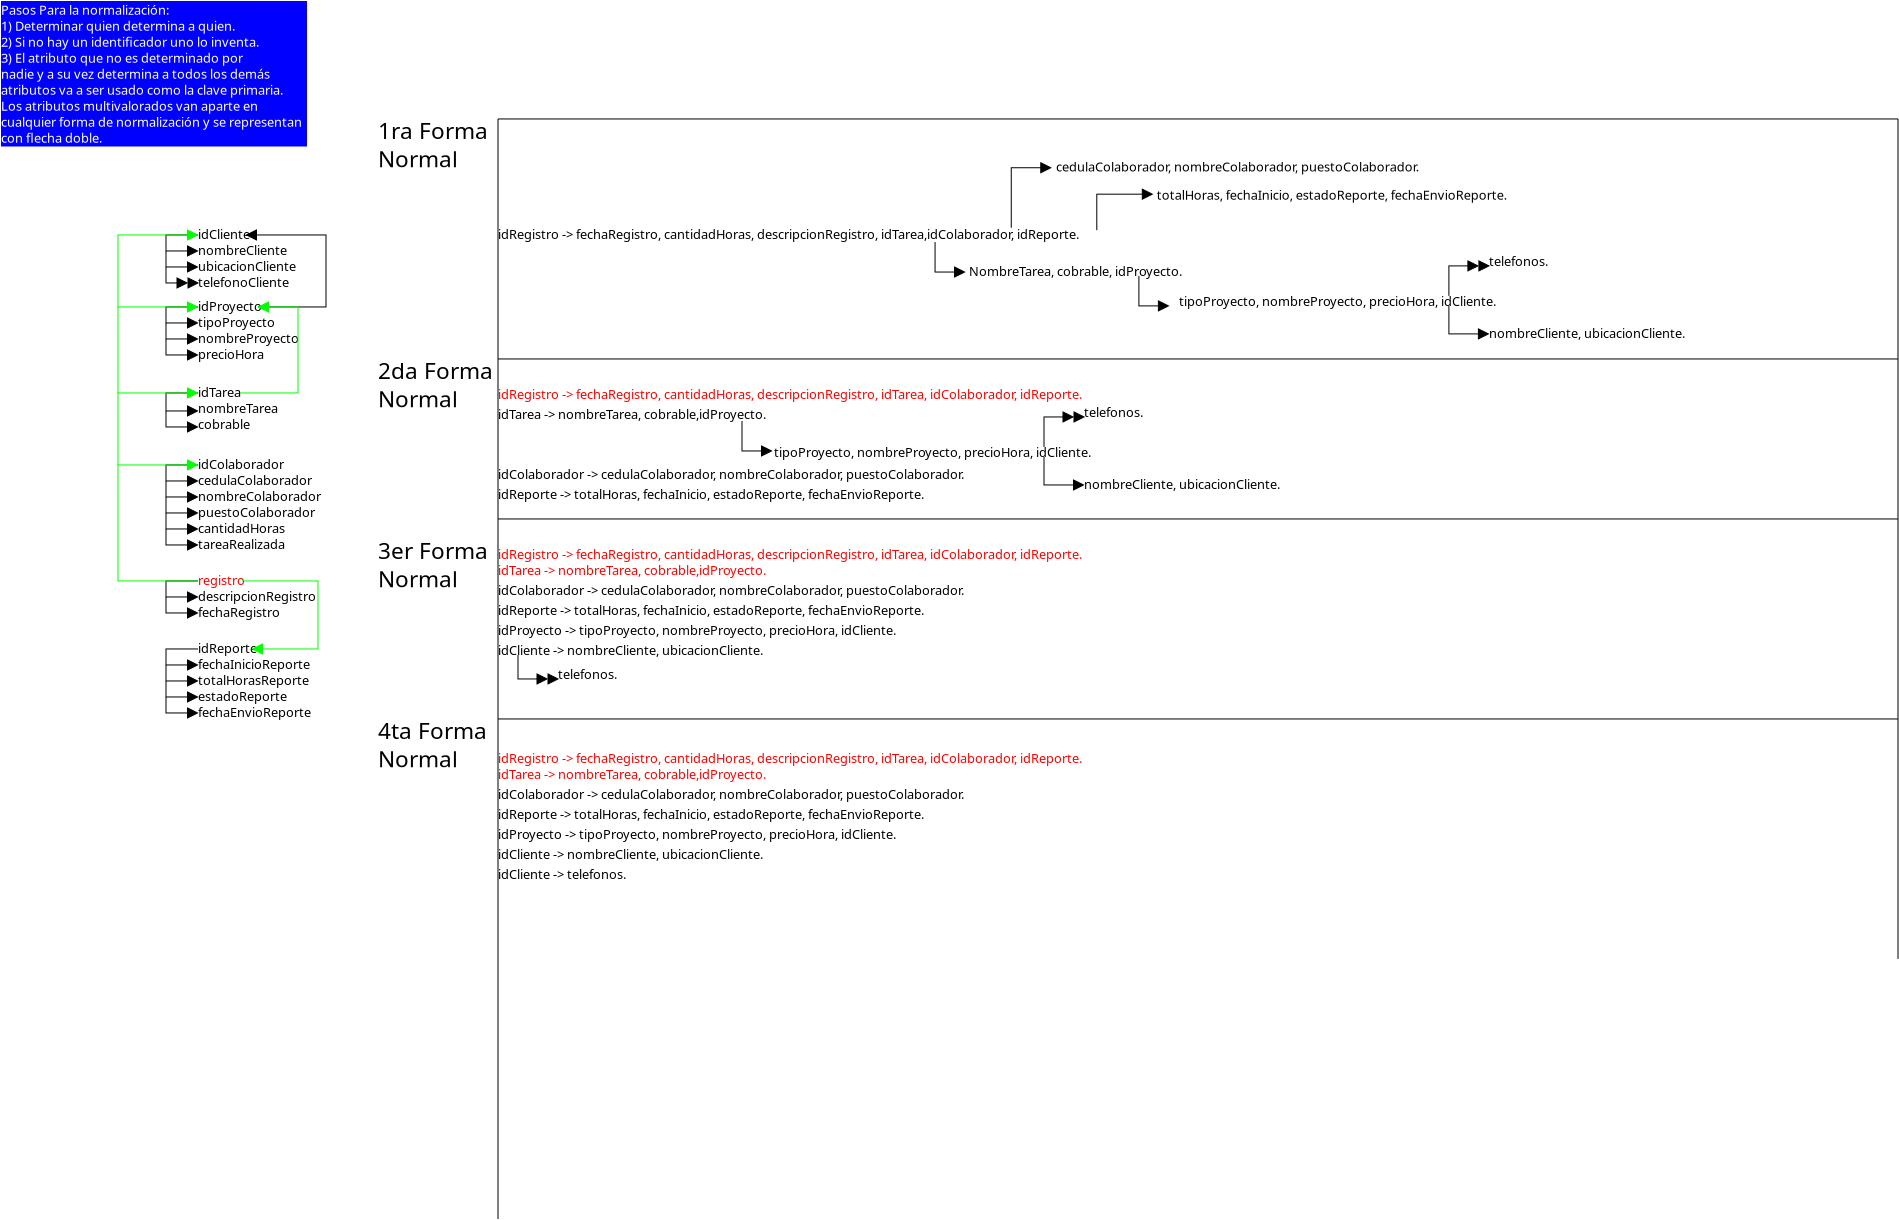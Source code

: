 <?xml version="1.0" encoding="UTF-8"?>
<dia:diagram xmlns:dia="http://www.lysator.liu.se/~alla/dia/">
  <dia:layer name="Fondo" visible="true" active="true">
    <dia:object type="Standard - Text" version="1" id="O0">
      <dia:attribute name="obj_pos">
        <dia:point val="7,1"/>
      </dia:attribute>
      <dia:attribute name="obj_bb">
        <dia:rectangle val="7,0.405;9.832,1.153"/>
      </dia:attribute>
      <dia:attribute name="text">
        <dia:composite type="text">
          <dia:attribute name="string">
            <dia:string>#idCliente#</dia:string>
          </dia:attribute>
          <dia:attribute name="font">
            <dia:font family="sans" style="0" name="Helvetica"/>
          </dia:attribute>
          <dia:attribute name="height">
            <dia:real val="0.8"/>
          </dia:attribute>
          <dia:attribute name="pos">
            <dia:point val="7,1"/>
          </dia:attribute>
          <dia:attribute name="color">
            <dia:color val="#000000"/>
          </dia:attribute>
          <dia:attribute name="alignment">
            <dia:enum val="0"/>
          </dia:attribute>
        </dia:composite>
      </dia:attribute>
      <dia:attribute name="valign">
        <dia:enum val="3"/>
      </dia:attribute>
    </dia:object>
    <dia:object type="Standard - Text" version="1" id="O1">
      <dia:attribute name="obj_pos">
        <dia:point val="7,1.8"/>
      </dia:attribute>
      <dia:attribute name="obj_bb">
        <dia:rectangle val="7,1.205;11.717,1.952"/>
      </dia:attribute>
      <dia:attribute name="text">
        <dia:composite type="text">
          <dia:attribute name="string">
            <dia:string>#nombreCliente#</dia:string>
          </dia:attribute>
          <dia:attribute name="font">
            <dia:font family="sans" style="0" name="Helvetica"/>
          </dia:attribute>
          <dia:attribute name="height">
            <dia:real val="0.8"/>
          </dia:attribute>
          <dia:attribute name="pos">
            <dia:point val="7,1.8"/>
          </dia:attribute>
          <dia:attribute name="color">
            <dia:color val="#000000"/>
          </dia:attribute>
          <dia:attribute name="alignment">
            <dia:enum val="0"/>
          </dia:attribute>
        </dia:composite>
      </dia:attribute>
      <dia:attribute name="valign">
        <dia:enum val="3"/>
      </dia:attribute>
    </dia:object>
    <dia:object type="Standard - Text" version="1" id="O2">
      <dia:attribute name="obj_pos">
        <dia:point val="7,5.4"/>
      </dia:attribute>
      <dia:attribute name="obj_bb">
        <dia:rectangle val="7,4.805;7,5.553"/>
      </dia:attribute>
      <dia:attribute name="text">
        <dia:composite type="text">
          <dia:attribute name="string">
            <dia:string>##</dia:string>
          </dia:attribute>
          <dia:attribute name="font">
            <dia:font family="sans" style="0" name="Helvetica"/>
          </dia:attribute>
          <dia:attribute name="height">
            <dia:real val="0.8"/>
          </dia:attribute>
          <dia:attribute name="pos">
            <dia:point val="7,5.4"/>
          </dia:attribute>
          <dia:attribute name="color">
            <dia:color val="#000000"/>
          </dia:attribute>
          <dia:attribute name="alignment">
            <dia:enum val="0"/>
          </dia:attribute>
        </dia:composite>
      </dia:attribute>
      <dia:attribute name="valign">
        <dia:enum val="3"/>
      </dia:attribute>
    </dia:object>
    <dia:object type="Standard - Text" version="1" id="O3">
      <dia:attribute name="obj_pos">
        <dia:point val="7,2.6"/>
      </dia:attribute>
      <dia:attribute name="obj_bb">
        <dia:rectangle val="7,2.005;12.31,2.752"/>
      </dia:attribute>
      <dia:attribute name="text">
        <dia:composite type="text">
          <dia:attribute name="string">
            <dia:string>#ubicacionCliente#</dia:string>
          </dia:attribute>
          <dia:attribute name="font">
            <dia:font family="sans" style="0" name="Helvetica"/>
          </dia:attribute>
          <dia:attribute name="height">
            <dia:real val="0.8"/>
          </dia:attribute>
          <dia:attribute name="pos">
            <dia:point val="7,2.6"/>
          </dia:attribute>
          <dia:attribute name="color">
            <dia:color val="#000000"/>
          </dia:attribute>
          <dia:attribute name="alignment">
            <dia:enum val="0"/>
          </dia:attribute>
        </dia:composite>
      </dia:attribute>
      <dia:attribute name="valign">
        <dia:enum val="3"/>
      </dia:attribute>
    </dia:object>
    <dia:object type="Standard - Text" version="1" id="O4">
      <dia:attribute name="obj_pos">
        <dia:point val="7,4.6"/>
      </dia:attribute>
      <dia:attribute name="obj_bb">
        <dia:rectangle val="7,4.005;10.37,4.753"/>
      </dia:attribute>
      <dia:attribute name="text">
        <dia:composite type="text">
          <dia:attribute name="string">
            <dia:string>#idProyecto#</dia:string>
          </dia:attribute>
          <dia:attribute name="font">
            <dia:font family="sans" style="0" name="Helvetica"/>
          </dia:attribute>
          <dia:attribute name="height">
            <dia:real val="0.8"/>
          </dia:attribute>
          <dia:attribute name="pos">
            <dia:point val="7,4.6"/>
          </dia:attribute>
          <dia:attribute name="color">
            <dia:color val="#000000"/>
          </dia:attribute>
          <dia:attribute name="alignment">
            <dia:enum val="0"/>
          </dia:attribute>
        </dia:composite>
      </dia:attribute>
      <dia:attribute name="valign">
        <dia:enum val="3"/>
      </dia:attribute>
    </dia:object>
    <dia:object type="Standard - Text" version="1" id="O5">
      <dia:attribute name="obj_pos">
        <dia:point val="7,6.2"/>
      </dia:attribute>
      <dia:attribute name="obj_bb">
        <dia:rectangle val="7,5.605;12.255,6.353"/>
      </dia:attribute>
      <dia:attribute name="text">
        <dia:composite type="text">
          <dia:attribute name="string">
            <dia:string>#nombreProyecto#</dia:string>
          </dia:attribute>
          <dia:attribute name="font">
            <dia:font family="sans" style="0" name="Helvetica"/>
          </dia:attribute>
          <dia:attribute name="height">
            <dia:real val="0.8"/>
          </dia:attribute>
          <dia:attribute name="pos">
            <dia:point val="7,6.2"/>
          </dia:attribute>
          <dia:attribute name="color">
            <dia:color val="#000000"/>
          </dia:attribute>
          <dia:attribute name="alignment">
            <dia:enum val="0"/>
          </dia:attribute>
        </dia:composite>
      </dia:attribute>
      <dia:attribute name="valign">
        <dia:enum val="3"/>
      </dia:attribute>
    </dia:object>
    <dia:object type="Standard - Text" version="1" id="O6">
      <dia:attribute name="obj_pos">
        <dia:point val="7,5.4"/>
      </dia:attribute>
      <dia:attribute name="obj_bb">
        <dia:rectangle val="7,4.805;11.012,5.553"/>
      </dia:attribute>
      <dia:attribute name="text">
        <dia:composite type="text">
          <dia:attribute name="string">
            <dia:string>#tipoProyecto#</dia:string>
          </dia:attribute>
          <dia:attribute name="font">
            <dia:font family="sans" style="0" name="Helvetica"/>
          </dia:attribute>
          <dia:attribute name="height">
            <dia:real val="0.8"/>
          </dia:attribute>
          <dia:attribute name="pos">
            <dia:point val="7,5.4"/>
          </dia:attribute>
          <dia:attribute name="color">
            <dia:color val="#000000"/>
          </dia:attribute>
          <dia:attribute name="alignment">
            <dia:enum val="0"/>
          </dia:attribute>
        </dia:composite>
      </dia:attribute>
      <dia:attribute name="valign">
        <dia:enum val="3"/>
      </dia:attribute>
    </dia:object>
    <dia:object type="Standard - Text" version="1" id="O7">
      <dia:attribute name="obj_pos">
        <dia:point val="7,7"/>
      </dia:attribute>
      <dia:attribute name="obj_bb">
        <dia:rectangle val="7,6.405;10.502,7.152"/>
      </dia:attribute>
      <dia:attribute name="text">
        <dia:composite type="text">
          <dia:attribute name="string">
            <dia:string>#precioHora#</dia:string>
          </dia:attribute>
          <dia:attribute name="font">
            <dia:font family="sans" style="0" name="Helvetica"/>
          </dia:attribute>
          <dia:attribute name="height">
            <dia:real val="0.8"/>
          </dia:attribute>
          <dia:attribute name="pos">
            <dia:point val="7,7"/>
          </dia:attribute>
          <dia:attribute name="color">
            <dia:color val="#000000"/>
          </dia:attribute>
          <dia:attribute name="alignment">
            <dia:enum val="0"/>
          </dia:attribute>
        </dia:composite>
      </dia:attribute>
      <dia:attribute name="valign">
        <dia:enum val="3"/>
      </dia:attribute>
    </dia:object>
    <dia:object type="Standard - Text" version="1" id="O8">
      <dia:attribute name="obj_pos">
        <dia:point val="7,21.7"/>
      </dia:attribute>
      <dia:attribute name="obj_bb">
        <dia:rectangle val="7,21.105;10.105,21.852"/>
      </dia:attribute>
      <dia:attribute name="text">
        <dia:composite type="text">
          <dia:attribute name="string">
            <dia:string>#idReporte#</dia:string>
          </dia:attribute>
          <dia:attribute name="font">
            <dia:font family="sans" style="0" name="Helvetica"/>
          </dia:attribute>
          <dia:attribute name="height">
            <dia:real val="0.8"/>
          </dia:attribute>
          <dia:attribute name="pos">
            <dia:point val="7,21.7"/>
          </dia:attribute>
          <dia:attribute name="color">
            <dia:color val="#000000"/>
          </dia:attribute>
          <dia:attribute name="alignment">
            <dia:enum val="0"/>
          </dia:attribute>
        </dia:composite>
      </dia:attribute>
      <dia:attribute name="valign">
        <dia:enum val="3"/>
      </dia:attribute>
    </dia:object>
    <dia:object type="Standard - Text" version="1" id="O9">
      <dia:attribute name="obj_pos">
        <dia:point val="7,9.7"/>
      </dia:attribute>
      <dia:attribute name="obj_bb">
        <dia:rectangle val="7,9.105;11.182,9.852"/>
      </dia:attribute>
      <dia:attribute name="text">
        <dia:composite type="text">
          <dia:attribute name="string">
            <dia:string>#nombreTarea#</dia:string>
          </dia:attribute>
          <dia:attribute name="font">
            <dia:font family="sans" style="0" name="Helvetica"/>
          </dia:attribute>
          <dia:attribute name="height">
            <dia:real val="0.8"/>
          </dia:attribute>
          <dia:attribute name="pos">
            <dia:point val="7,9.7"/>
          </dia:attribute>
          <dia:attribute name="color">
            <dia:color val="#000000"/>
          </dia:attribute>
          <dia:attribute name="alignment">
            <dia:enum val="0"/>
          </dia:attribute>
        </dia:composite>
      </dia:attribute>
      <dia:attribute name="valign">
        <dia:enum val="3"/>
      </dia:attribute>
    </dia:object>
    <dia:object type="Standard - Text" version="1" id="O10">
      <dia:attribute name="obj_pos">
        <dia:point val="7,10.5"/>
      </dia:attribute>
      <dia:attribute name="obj_bb">
        <dia:rectangle val="7,9.905;9.787,10.652"/>
      </dia:attribute>
      <dia:attribute name="text">
        <dia:composite type="text">
          <dia:attribute name="string">
            <dia:string>#cobrable#</dia:string>
          </dia:attribute>
          <dia:attribute name="font">
            <dia:font family="sans" style="0" name="Helvetica"/>
          </dia:attribute>
          <dia:attribute name="height">
            <dia:real val="0.8"/>
          </dia:attribute>
          <dia:attribute name="pos">
            <dia:point val="7,10.5"/>
          </dia:attribute>
          <dia:attribute name="color">
            <dia:color val="#000000"/>
          </dia:attribute>
          <dia:attribute name="alignment">
            <dia:enum val="0"/>
          </dia:attribute>
        </dia:composite>
      </dia:attribute>
      <dia:attribute name="valign">
        <dia:enum val="3"/>
      </dia:attribute>
    </dia:object>
    <dia:object type="Standard - Text" version="1" id="O11">
      <dia:attribute name="obj_pos">
        <dia:point val="7,13.9"/>
      </dia:attribute>
      <dia:attribute name="obj_bb">
        <dia:rectangle val="7,13.305;7,14.053"/>
      </dia:attribute>
      <dia:attribute name="text">
        <dia:composite type="text">
          <dia:attribute name="string">
            <dia:string>##</dia:string>
          </dia:attribute>
          <dia:attribute name="font">
            <dia:font family="sans" style="0" name="Helvetica"/>
          </dia:attribute>
          <dia:attribute name="height">
            <dia:real val="0.8"/>
          </dia:attribute>
          <dia:attribute name="pos">
            <dia:point val="7,13.9"/>
          </dia:attribute>
          <dia:attribute name="color">
            <dia:color val="#000000"/>
          </dia:attribute>
          <dia:attribute name="alignment">
            <dia:enum val="0"/>
          </dia:attribute>
        </dia:composite>
      </dia:attribute>
      <dia:attribute name="valign">
        <dia:enum val="3"/>
      </dia:attribute>
    </dia:object>
    <dia:object type="Standard - Text" version="1" id="O12">
      <dia:attribute name="obj_pos">
        <dia:point val="7,12.5"/>
      </dia:attribute>
      <dia:attribute name="obj_bb">
        <dia:rectangle val="7,11.905;11.512,12.652"/>
      </dia:attribute>
      <dia:attribute name="text">
        <dia:composite type="text">
          <dia:attribute name="string">
            <dia:string>#idColaborador#</dia:string>
          </dia:attribute>
          <dia:attribute name="font">
            <dia:font family="sans" style="0" name="Helvetica"/>
          </dia:attribute>
          <dia:attribute name="height">
            <dia:real val="0.8"/>
          </dia:attribute>
          <dia:attribute name="pos">
            <dia:point val="7,12.5"/>
          </dia:attribute>
          <dia:attribute name="color">
            <dia:color val="#000000"/>
          </dia:attribute>
          <dia:attribute name="alignment">
            <dia:enum val="0"/>
          </dia:attribute>
        </dia:composite>
      </dia:attribute>
      <dia:attribute name="valign">
        <dia:enum val="3"/>
      </dia:attribute>
    </dia:object>
    <dia:object type="Standard - Text" version="1" id="O13">
      <dia:attribute name="obj_pos">
        <dia:point val="7,13.3"/>
      </dia:attribute>
      <dia:attribute name="obj_bb">
        <dia:rectangle val="7,12.705;13.057,13.453"/>
      </dia:attribute>
      <dia:attribute name="text">
        <dia:composite type="text">
          <dia:attribute name="string">
            <dia:string>#cedulaColaborador#</dia:string>
          </dia:attribute>
          <dia:attribute name="font">
            <dia:font family="sans" style="0" name="Helvetica"/>
          </dia:attribute>
          <dia:attribute name="height">
            <dia:real val="0.8"/>
          </dia:attribute>
          <dia:attribute name="pos">
            <dia:point val="7,13.3"/>
          </dia:attribute>
          <dia:attribute name="color">
            <dia:color val="#000000"/>
          </dia:attribute>
          <dia:attribute name="alignment">
            <dia:enum val="0"/>
          </dia:attribute>
        </dia:composite>
      </dia:attribute>
      <dia:attribute name="valign">
        <dia:enum val="3"/>
      </dia:attribute>
    </dia:object>
    <dia:object type="Standard - Text" version="1" id="O14">
      <dia:attribute name="obj_pos">
        <dia:point val="7,14.1"/>
      </dia:attribute>
      <dia:attribute name="obj_bb">
        <dia:rectangle val="7,13.505;13.398,14.252"/>
      </dia:attribute>
      <dia:attribute name="text">
        <dia:composite type="text">
          <dia:attribute name="string">
            <dia:string>#nombreColaborador#</dia:string>
          </dia:attribute>
          <dia:attribute name="font">
            <dia:font family="sans" style="0" name="Helvetica"/>
          </dia:attribute>
          <dia:attribute name="height">
            <dia:real val="0.8"/>
          </dia:attribute>
          <dia:attribute name="pos">
            <dia:point val="7,14.1"/>
          </dia:attribute>
          <dia:attribute name="color">
            <dia:color val="#000000"/>
          </dia:attribute>
          <dia:attribute name="alignment">
            <dia:enum val="0"/>
          </dia:attribute>
        </dia:composite>
      </dia:attribute>
      <dia:attribute name="valign">
        <dia:enum val="3"/>
      </dia:attribute>
    </dia:object>
    <dia:object type="Standard - Text" version="1" id="O15">
      <dia:attribute name="obj_pos">
        <dia:point val="7,14.9"/>
      </dia:attribute>
      <dia:attribute name="obj_bb">
        <dia:rectangle val="7,14.305;13.11,15.053"/>
      </dia:attribute>
      <dia:attribute name="text">
        <dia:composite type="text">
          <dia:attribute name="string">
            <dia:string>#puestoColaborador#</dia:string>
          </dia:attribute>
          <dia:attribute name="font">
            <dia:font family="sans" style="0" name="Helvetica"/>
          </dia:attribute>
          <dia:attribute name="height">
            <dia:real val="0.8"/>
          </dia:attribute>
          <dia:attribute name="pos">
            <dia:point val="7,14.9"/>
          </dia:attribute>
          <dia:attribute name="color">
            <dia:color val="#000000"/>
          </dia:attribute>
          <dia:attribute name="alignment">
            <dia:enum val="0"/>
          </dia:attribute>
        </dia:composite>
      </dia:attribute>
      <dia:attribute name="valign">
        <dia:enum val="3"/>
      </dia:attribute>
    </dia:object>
    <dia:object type="Standard - Text" version="1" id="O16">
      <dia:attribute name="obj_pos">
        <dia:point val="7,15.7"/>
      </dia:attribute>
      <dia:attribute name="obj_bb">
        <dia:rectangle val="7,15.105;11.648,15.852"/>
      </dia:attribute>
      <dia:attribute name="text">
        <dia:composite type="text">
          <dia:attribute name="string">
            <dia:string>#cantidadHoras#</dia:string>
          </dia:attribute>
          <dia:attribute name="font">
            <dia:font family="sans" style="0" name="Helvetica"/>
          </dia:attribute>
          <dia:attribute name="height">
            <dia:real val="0.8"/>
          </dia:attribute>
          <dia:attribute name="pos">
            <dia:point val="7,15.7"/>
          </dia:attribute>
          <dia:attribute name="color">
            <dia:color val="#000000"/>
          </dia:attribute>
          <dia:attribute name="alignment">
            <dia:enum val="0"/>
          </dia:attribute>
        </dia:composite>
      </dia:attribute>
      <dia:attribute name="valign">
        <dia:enum val="3"/>
      </dia:attribute>
    </dia:object>
    <dia:object type="Standard - Text" version="1" id="O17">
      <dia:attribute name="obj_pos">
        <dia:point val="7,18.9"/>
      </dia:attribute>
      <dia:attribute name="obj_bb">
        <dia:rectangle val="7,18.305;7,19.052"/>
      </dia:attribute>
      <dia:attribute name="text">
        <dia:composite type="text">
          <dia:attribute name="string">
            <dia:string>##</dia:string>
          </dia:attribute>
          <dia:attribute name="font">
            <dia:font family="sans" style="0" name="Helvetica"/>
          </dia:attribute>
          <dia:attribute name="height">
            <dia:real val="0.8"/>
          </dia:attribute>
          <dia:attribute name="pos">
            <dia:point val="7,18.9"/>
          </dia:attribute>
          <dia:attribute name="color">
            <dia:color val="#000000"/>
          </dia:attribute>
          <dia:attribute name="alignment">
            <dia:enum val="0"/>
          </dia:attribute>
        </dia:composite>
      </dia:attribute>
      <dia:attribute name="valign">
        <dia:enum val="3"/>
      </dia:attribute>
    </dia:object>
    <dia:object type="Standard - Text" version="1" id="O18">
      <dia:attribute name="obj_pos">
        <dia:point val="7,16.5"/>
      </dia:attribute>
      <dia:attribute name="obj_bb">
        <dia:rectangle val="7,15.905;11.765,16.652"/>
      </dia:attribute>
      <dia:attribute name="text">
        <dia:composite type="text">
          <dia:attribute name="string">
            <dia:string>#tareaRealizada#</dia:string>
          </dia:attribute>
          <dia:attribute name="font">
            <dia:font family="sans" style="0" name="Helvetica"/>
          </dia:attribute>
          <dia:attribute name="height">
            <dia:real val="0.8"/>
          </dia:attribute>
          <dia:attribute name="pos">
            <dia:point val="7,16.5"/>
          </dia:attribute>
          <dia:attribute name="color">
            <dia:color val="#000000"/>
          </dia:attribute>
          <dia:attribute name="alignment">
            <dia:enum val="0"/>
          </dia:attribute>
        </dia:composite>
      </dia:attribute>
      <dia:attribute name="valign">
        <dia:enum val="3"/>
      </dia:attribute>
    </dia:object>
    <dia:object type="Standard - Text" version="1" id="O19">
      <dia:attribute name="obj_pos">
        <dia:point val="7,19.1"/>
      </dia:attribute>
      <dia:attribute name="obj_bb">
        <dia:rectangle val="7,18.505;13.283,19.253"/>
      </dia:attribute>
      <dia:attribute name="text">
        <dia:composite type="text">
          <dia:attribute name="string">
            <dia:string>#descripcionRegistro#</dia:string>
          </dia:attribute>
          <dia:attribute name="font">
            <dia:font family="sans" style="0" name="Helvetica"/>
          </dia:attribute>
          <dia:attribute name="height">
            <dia:real val="0.8"/>
          </dia:attribute>
          <dia:attribute name="pos">
            <dia:point val="7,19.1"/>
          </dia:attribute>
          <dia:attribute name="color">
            <dia:color val="#000000"/>
          </dia:attribute>
          <dia:attribute name="alignment">
            <dia:enum val="0"/>
          </dia:attribute>
        </dia:composite>
      </dia:attribute>
      <dia:attribute name="valign">
        <dia:enum val="3"/>
      </dia:attribute>
    </dia:object>
    <dia:object type="Standard - Text" version="1" id="O20">
      <dia:attribute name="obj_pos">
        <dia:point val="7,19.9"/>
      </dia:attribute>
      <dia:attribute name="obj_bb">
        <dia:rectangle val="7,19.305;11.39,20.052"/>
      </dia:attribute>
      <dia:attribute name="text">
        <dia:composite type="text">
          <dia:attribute name="string">
            <dia:string>#fechaRegistro#</dia:string>
          </dia:attribute>
          <dia:attribute name="font">
            <dia:font family="sans" style="0" name="Helvetica"/>
          </dia:attribute>
          <dia:attribute name="height">
            <dia:real val="0.8"/>
          </dia:attribute>
          <dia:attribute name="pos">
            <dia:point val="7,19.9"/>
          </dia:attribute>
          <dia:attribute name="color">
            <dia:color val="#000000"/>
          </dia:attribute>
          <dia:attribute name="alignment">
            <dia:enum val="0"/>
          </dia:attribute>
        </dia:composite>
      </dia:attribute>
      <dia:attribute name="valign">
        <dia:enum val="3"/>
      </dia:attribute>
    </dia:object>
    <dia:object type="Standard - Text" version="1" id="O21">
      <dia:attribute name="obj_pos">
        <dia:point val="7,18.3"/>
      </dia:attribute>
      <dia:attribute name="obj_bb">
        <dia:rectangle val="7,17.705;9.45,18.453"/>
      </dia:attribute>
      <dia:attribute name="text">
        <dia:composite type="text">
          <dia:attribute name="string">
            <dia:string>#registro#</dia:string>
          </dia:attribute>
          <dia:attribute name="font">
            <dia:font family="sans" style="0" name="Helvetica"/>
          </dia:attribute>
          <dia:attribute name="height">
            <dia:real val="0.8"/>
          </dia:attribute>
          <dia:attribute name="pos">
            <dia:point val="7,18.3"/>
          </dia:attribute>
          <dia:attribute name="color">
            <dia:color val="#ff0000"/>
          </dia:attribute>
          <dia:attribute name="alignment">
            <dia:enum val="0"/>
          </dia:attribute>
        </dia:composite>
      </dia:attribute>
      <dia:attribute name="valign">
        <dia:enum val="3"/>
      </dia:attribute>
    </dia:object>
    <dia:object type="Standard - Text" version="1" id="O22">
      <dia:attribute name="obj_pos">
        <dia:point val="7,22.5"/>
      </dia:attribute>
      <dia:attribute name="obj_bb">
        <dia:rectangle val="7,21.905;12.985,22.652"/>
      </dia:attribute>
      <dia:attribute name="text">
        <dia:composite type="text">
          <dia:attribute name="string">
            <dia:string>#fechaInicioReporte#</dia:string>
          </dia:attribute>
          <dia:attribute name="font">
            <dia:font family="sans" style="0" name="Helvetica"/>
          </dia:attribute>
          <dia:attribute name="height">
            <dia:real val="0.8"/>
          </dia:attribute>
          <dia:attribute name="pos">
            <dia:point val="7,22.5"/>
          </dia:attribute>
          <dia:attribute name="color">
            <dia:color val="#000000"/>
          </dia:attribute>
          <dia:attribute name="alignment">
            <dia:enum val="0"/>
          </dia:attribute>
        </dia:composite>
      </dia:attribute>
      <dia:attribute name="valign">
        <dia:enum val="3"/>
      </dia:attribute>
    </dia:object>
    <dia:object type="Standard - Text" version="1" id="O23">
      <dia:attribute name="obj_pos">
        <dia:point val="7,23.3"/>
      </dia:attribute>
      <dia:attribute name="obj_bb">
        <dia:rectangle val="7,22.705;12.845,23.453"/>
      </dia:attribute>
      <dia:attribute name="text">
        <dia:composite type="text">
          <dia:attribute name="string">
            <dia:string>#totalHorasReporte#</dia:string>
          </dia:attribute>
          <dia:attribute name="font">
            <dia:font family="sans" style="0" name="Helvetica"/>
          </dia:attribute>
          <dia:attribute name="height">
            <dia:real val="0.8"/>
          </dia:attribute>
          <dia:attribute name="pos">
            <dia:point val="7,23.3"/>
          </dia:attribute>
          <dia:attribute name="color">
            <dia:color val="#000000"/>
          </dia:attribute>
          <dia:attribute name="alignment">
            <dia:enum val="0"/>
          </dia:attribute>
        </dia:composite>
      </dia:attribute>
      <dia:attribute name="valign">
        <dia:enum val="3"/>
      </dia:attribute>
    </dia:object>
    <dia:object type="Standard - Text" version="1" id="O24">
      <dia:attribute name="obj_pos">
        <dia:point val="7,24.1"/>
      </dia:attribute>
      <dia:attribute name="obj_bb">
        <dia:rectangle val="7,23.505;11.69,24.253"/>
      </dia:attribute>
      <dia:attribute name="text">
        <dia:composite type="text">
          <dia:attribute name="string">
            <dia:string>#estadoReporte#</dia:string>
          </dia:attribute>
          <dia:attribute name="font">
            <dia:font family="sans" style="0" name="Helvetica"/>
          </dia:attribute>
          <dia:attribute name="height">
            <dia:real val="0.8"/>
          </dia:attribute>
          <dia:attribute name="pos">
            <dia:point val="7,24.1"/>
          </dia:attribute>
          <dia:attribute name="color">
            <dia:color val="#000000"/>
          </dia:attribute>
          <dia:attribute name="alignment">
            <dia:enum val="0"/>
          </dia:attribute>
        </dia:composite>
      </dia:attribute>
      <dia:attribute name="valign">
        <dia:enum val="3"/>
      </dia:attribute>
    </dia:object>
    <dia:object type="Standard - Text" version="1" id="O25">
      <dia:attribute name="obj_pos">
        <dia:point val="7,24.9"/>
      </dia:attribute>
      <dia:attribute name="obj_bb">
        <dia:rectangle val="7,24.305;13.05,25.052"/>
      </dia:attribute>
      <dia:attribute name="text">
        <dia:composite type="text">
          <dia:attribute name="string">
            <dia:string>#fechaEnvioReporte#</dia:string>
          </dia:attribute>
          <dia:attribute name="font">
            <dia:font family="sans" style="0" name="Helvetica"/>
          </dia:attribute>
          <dia:attribute name="height">
            <dia:real val="0.8"/>
          </dia:attribute>
          <dia:attribute name="pos">
            <dia:point val="7,24.9"/>
          </dia:attribute>
          <dia:attribute name="color">
            <dia:color val="#000000"/>
          </dia:attribute>
          <dia:attribute name="alignment">
            <dia:enum val="0"/>
          </dia:attribute>
        </dia:composite>
      </dia:attribute>
      <dia:attribute name="valign">
        <dia:enum val="3"/>
      </dia:attribute>
    </dia:object>
    <dia:object type="Standard - Text" version="1" id="O26">
      <dia:attribute name="obj_pos">
        <dia:point val="7,8.9"/>
      </dia:attribute>
      <dia:attribute name="obj_bb">
        <dia:rectangle val="7,8.305;9.297,9.053"/>
      </dia:attribute>
      <dia:attribute name="text">
        <dia:composite type="text">
          <dia:attribute name="string">
            <dia:string>#idTarea#</dia:string>
          </dia:attribute>
          <dia:attribute name="font">
            <dia:font family="sans" style="0" name="Helvetica"/>
          </dia:attribute>
          <dia:attribute name="height">
            <dia:real val="0.8"/>
          </dia:attribute>
          <dia:attribute name="pos">
            <dia:point val="7,8.9"/>
          </dia:attribute>
          <dia:attribute name="color">
            <dia:color val="#000000"/>
          </dia:attribute>
          <dia:attribute name="alignment">
            <dia:enum val="0"/>
          </dia:attribute>
        </dia:composite>
      </dia:attribute>
      <dia:attribute name="valign">
        <dia:enum val="3"/>
      </dia:attribute>
    </dia:object>
    <dia:object type="Standard - ZigZagLine" version="1" id="O27">
      <dia:attribute name="obj_pos">
        <dia:point val="7,0.8"/>
      </dia:attribute>
      <dia:attribute name="obj_bb">
        <dia:rectangle val="5.375,0.775;7.056,1.89"/>
      </dia:attribute>
      <dia:attribute name="orth_points">
        <dia:point val="7,0.8"/>
        <dia:point val="5.4,0.8"/>
        <dia:point val="5.4,1.6"/>
        <dia:point val="7,1.6"/>
      </dia:attribute>
      <dia:attribute name="orth_orient">
        <dia:enum val="0"/>
        <dia:enum val="1"/>
        <dia:enum val="0"/>
      </dia:attribute>
      <dia:attribute name="autorouting">
        <dia:boolean val="false"/>
      </dia:attribute>
      <dia:attribute name="line_width">
        <dia:real val="0.05"/>
      </dia:attribute>
      <dia:attribute name="end_arrow">
        <dia:enum val="3"/>
      </dia:attribute>
      <dia:attribute name="end_arrow_length">
        <dia:real val="0.5"/>
      </dia:attribute>
      <dia:attribute name="end_arrow_width">
        <dia:real val="0.5"/>
      </dia:attribute>
    </dia:object>
    <dia:object type="Standard - ZigZagLine" version="1" id="O28">
      <dia:attribute name="obj_pos">
        <dia:point val="5.4,1.6"/>
      </dia:attribute>
      <dia:attribute name="obj_bb">
        <dia:rectangle val="5.375,1.565;7.056,2.69"/>
      </dia:attribute>
      <dia:attribute name="orth_points">
        <dia:point val="5.4,1.6"/>
        <dia:point val="5.4,1.6"/>
        <dia:point val="5.4,2.4"/>
        <dia:point val="7,2.4"/>
      </dia:attribute>
      <dia:attribute name="orth_orient">
        <dia:enum val="0"/>
        <dia:enum val="1"/>
        <dia:enum val="0"/>
      </dia:attribute>
      <dia:attribute name="autorouting">
        <dia:boolean val="false"/>
      </dia:attribute>
      <dia:attribute name="line_width">
        <dia:real val="0.05"/>
      </dia:attribute>
      <dia:attribute name="end_arrow">
        <dia:enum val="3"/>
      </dia:attribute>
      <dia:attribute name="end_arrow_length">
        <dia:real val="0.5"/>
      </dia:attribute>
      <dia:attribute name="end_arrow_width">
        <dia:real val="0.5"/>
      </dia:attribute>
    </dia:object>
    <dia:object type="Standard - ZigZagLine" version="1" id="O29">
      <dia:attribute name="obj_pos">
        <dia:point val="7,4.4"/>
      </dia:attribute>
      <dia:attribute name="obj_bb">
        <dia:rectangle val="5.375,4.375;7.056,5.49"/>
      </dia:attribute>
      <dia:attribute name="orth_points">
        <dia:point val="7,4.4"/>
        <dia:point val="5.4,4.4"/>
        <dia:point val="5.4,5.2"/>
        <dia:point val="7,5.2"/>
      </dia:attribute>
      <dia:attribute name="orth_orient">
        <dia:enum val="0"/>
        <dia:enum val="1"/>
        <dia:enum val="0"/>
      </dia:attribute>
      <dia:attribute name="autorouting">
        <dia:boolean val="false"/>
      </dia:attribute>
      <dia:attribute name="line_width">
        <dia:real val="0.05"/>
      </dia:attribute>
      <dia:attribute name="end_arrow">
        <dia:enum val="3"/>
      </dia:attribute>
      <dia:attribute name="end_arrow_length">
        <dia:real val="0.5"/>
      </dia:attribute>
      <dia:attribute name="end_arrow_width">
        <dia:real val="0.5"/>
      </dia:attribute>
    </dia:object>
    <dia:object type="Standard - ZigZagLine" version="1" id="O30">
      <dia:attribute name="obj_pos">
        <dia:point val="5.4,5.2"/>
      </dia:attribute>
      <dia:attribute name="obj_bb">
        <dia:rectangle val="5.375,5.165;7.056,6.29"/>
      </dia:attribute>
      <dia:attribute name="orth_points">
        <dia:point val="5.4,5.2"/>
        <dia:point val="5.4,5.2"/>
        <dia:point val="5.4,6"/>
        <dia:point val="7,6"/>
      </dia:attribute>
      <dia:attribute name="orth_orient">
        <dia:enum val="0"/>
        <dia:enum val="1"/>
        <dia:enum val="0"/>
      </dia:attribute>
      <dia:attribute name="autorouting">
        <dia:boolean val="false"/>
      </dia:attribute>
      <dia:attribute name="line_width">
        <dia:real val="0.05"/>
      </dia:attribute>
      <dia:attribute name="end_arrow">
        <dia:enum val="3"/>
      </dia:attribute>
      <dia:attribute name="end_arrow_length">
        <dia:real val="0.5"/>
      </dia:attribute>
      <dia:attribute name="end_arrow_width">
        <dia:real val="0.5"/>
      </dia:attribute>
    </dia:object>
    <dia:object type="Standard - ZigZagLine" version="1" id="O31">
      <dia:attribute name="obj_pos">
        <dia:point val="5.4,6"/>
      </dia:attribute>
      <dia:attribute name="obj_bb">
        <dia:rectangle val="5.375,5.965;7.056,7.09"/>
      </dia:attribute>
      <dia:attribute name="orth_points">
        <dia:point val="5.4,6"/>
        <dia:point val="5.4,6"/>
        <dia:point val="5.4,6.8"/>
        <dia:point val="7,6.8"/>
      </dia:attribute>
      <dia:attribute name="orth_orient">
        <dia:enum val="0"/>
        <dia:enum val="1"/>
        <dia:enum val="0"/>
      </dia:attribute>
      <dia:attribute name="autorouting">
        <dia:boolean val="false"/>
      </dia:attribute>
      <dia:attribute name="line_width">
        <dia:real val="0.05"/>
      </dia:attribute>
      <dia:attribute name="end_arrow">
        <dia:enum val="3"/>
      </dia:attribute>
      <dia:attribute name="end_arrow_length">
        <dia:real val="0.5"/>
      </dia:attribute>
      <dia:attribute name="end_arrow_width">
        <dia:real val="0.5"/>
      </dia:attribute>
    </dia:object>
    <dia:object type="Standard - ZigZagLine" version="1" id="O32">
      <dia:attribute name="obj_pos">
        <dia:point val="7,8.7"/>
      </dia:attribute>
      <dia:attribute name="obj_bb">
        <dia:rectangle val="5.375,8.675;7.056,9.89"/>
      </dia:attribute>
      <dia:attribute name="orth_points">
        <dia:point val="7,8.7"/>
        <dia:point val="5.4,8.7"/>
        <dia:point val="5.4,9.6"/>
        <dia:point val="7,9.6"/>
      </dia:attribute>
      <dia:attribute name="orth_orient">
        <dia:enum val="0"/>
        <dia:enum val="1"/>
        <dia:enum val="0"/>
      </dia:attribute>
      <dia:attribute name="autorouting">
        <dia:boolean val="false"/>
      </dia:attribute>
      <dia:attribute name="line_width">
        <dia:real val="0.05"/>
      </dia:attribute>
      <dia:attribute name="end_arrow">
        <dia:enum val="3"/>
      </dia:attribute>
      <dia:attribute name="end_arrow_length">
        <dia:real val="0.5"/>
      </dia:attribute>
      <dia:attribute name="end_arrow_width">
        <dia:real val="0.5"/>
      </dia:attribute>
    </dia:object>
    <dia:object type="Standard - ZigZagLine" version="1" id="O33">
      <dia:attribute name="obj_pos">
        <dia:point val="5.4,9.6"/>
      </dia:attribute>
      <dia:attribute name="obj_bb">
        <dia:rectangle val="5.375,9.565;7.056,10.691"/>
      </dia:attribute>
      <dia:attribute name="orth_points">
        <dia:point val="5.4,9.6"/>
        <dia:point val="5.4,9.6"/>
        <dia:point val="5.4,10.4"/>
        <dia:point val="7,10.4"/>
      </dia:attribute>
      <dia:attribute name="orth_orient">
        <dia:enum val="0"/>
        <dia:enum val="1"/>
        <dia:enum val="0"/>
      </dia:attribute>
      <dia:attribute name="autorouting">
        <dia:boolean val="false"/>
      </dia:attribute>
      <dia:attribute name="line_width">
        <dia:real val="0.05"/>
      </dia:attribute>
      <dia:attribute name="end_arrow">
        <dia:enum val="3"/>
      </dia:attribute>
      <dia:attribute name="end_arrow_length">
        <dia:real val="0.5"/>
      </dia:attribute>
      <dia:attribute name="end_arrow_width">
        <dia:real val="0.5"/>
      </dia:attribute>
    </dia:object>
    <dia:object type="Standard - Text" version="1" id="O34">
      <dia:attribute name="obj_pos">
        <dia:point val="22,1"/>
      </dia:attribute>
      <dia:attribute name="obj_bb">
        <dia:rectangle val="22,0.405;53.638,1.153"/>
      </dia:attribute>
      <dia:attribute name="text">
        <dia:composite type="text">
          <dia:attribute name="string">
            <dia:string>#idRegistro -&gt; fechaRegistro, cantidadHoras, descripcionRegistro, idTarea,idColaborador, idReporte.#</dia:string>
          </dia:attribute>
          <dia:attribute name="font">
            <dia:font family="sans" style="0" name="Helvetica"/>
          </dia:attribute>
          <dia:attribute name="height">
            <dia:real val="0.8"/>
          </dia:attribute>
          <dia:attribute name="pos">
            <dia:point val="22,1"/>
          </dia:attribute>
          <dia:attribute name="color">
            <dia:color val="#000000"/>
          </dia:attribute>
          <dia:attribute name="alignment">
            <dia:enum val="0"/>
          </dia:attribute>
        </dia:composite>
      </dia:attribute>
      <dia:attribute name="valign">
        <dia:enum val="3"/>
      </dia:attribute>
    </dia:object>
    <dia:object type="Standard - ZigZagLine" version="1" id="O35">
      <dia:attribute name="obj_pos">
        <dia:point val="43.853,1.154"/>
      </dia:attribute>
      <dia:attribute name="obj_bb">
        <dia:rectangle val="43.828,1.119;45.409,2.945"/>
      </dia:attribute>
      <dia:attribute name="orth_points">
        <dia:point val="43.853,1.154"/>
        <dia:point val="43.853,1.154"/>
        <dia:point val="43.853,2.654"/>
        <dia:point val="45.353,2.654"/>
      </dia:attribute>
      <dia:attribute name="orth_orient">
        <dia:enum val="0"/>
        <dia:enum val="1"/>
        <dia:enum val="0"/>
      </dia:attribute>
      <dia:attribute name="autorouting">
        <dia:boolean val="false"/>
      </dia:attribute>
      <dia:attribute name="line_width">
        <dia:real val="0.05"/>
      </dia:attribute>
      <dia:attribute name="end_arrow">
        <dia:enum val="3"/>
      </dia:attribute>
      <dia:attribute name="end_arrow_length">
        <dia:real val="0.5"/>
      </dia:attribute>
      <dia:attribute name="end_arrow_width">
        <dia:real val="0.5"/>
      </dia:attribute>
    </dia:object>
    <dia:object type="Standard - Text" version="1" id="O36">
      <dia:attribute name="obj_pos">
        <dia:point val="45.545,2.847"/>
      </dia:attribute>
      <dia:attribute name="obj_bb">
        <dia:rectangle val="45.545,2.252;56.962,2.999"/>
      </dia:attribute>
      <dia:attribute name="text">
        <dia:composite type="text">
          <dia:attribute name="string">
            <dia:string>#NombreTarea, cobrable, idProyecto.#</dia:string>
          </dia:attribute>
          <dia:attribute name="font">
            <dia:font family="sans" style="0" name="Helvetica"/>
          </dia:attribute>
          <dia:attribute name="height">
            <dia:real val="0.8"/>
          </dia:attribute>
          <dia:attribute name="pos">
            <dia:point val="45.545,2.847"/>
          </dia:attribute>
          <dia:attribute name="color">
            <dia:color val="#000000"/>
          </dia:attribute>
          <dia:attribute name="alignment">
            <dia:enum val="0"/>
          </dia:attribute>
        </dia:composite>
      </dia:attribute>
      <dia:attribute name="valign">
        <dia:enum val="3"/>
      </dia:attribute>
    </dia:object>
    <dia:object type="Standard - ZigZagLine" version="1" id="O37">
      <dia:attribute name="obj_pos">
        <dia:point val="54.045,2.847"/>
      </dia:attribute>
      <dia:attribute name="obj_bb">
        <dia:rectangle val="54.02,2.812;55.6,4.637"/>
      </dia:attribute>
      <dia:attribute name="orth_points">
        <dia:point val="54.045,2.847"/>
        <dia:point val="54.045,2.847"/>
        <dia:point val="54.045,4.347"/>
        <dia:point val="55.545,4.347"/>
      </dia:attribute>
      <dia:attribute name="orth_orient">
        <dia:enum val="0"/>
        <dia:enum val="1"/>
        <dia:enum val="0"/>
      </dia:attribute>
      <dia:attribute name="autorouting">
        <dia:boolean val="false"/>
      </dia:attribute>
      <dia:attribute name="line_width">
        <dia:real val="0.05"/>
      </dia:attribute>
      <dia:attribute name="end_arrow">
        <dia:enum val="3"/>
      </dia:attribute>
      <dia:attribute name="end_arrow_length">
        <dia:real val="0.5"/>
      </dia:attribute>
      <dia:attribute name="end_arrow_width">
        <dia:real val="0.5"/>
      </dia:attribute>
    </dia:object>
    <dia:object type="Standard - Text" version="1" id="O38">
      <dia:attribute name="obj_pos">
        <dia:point val="56.045,4.347"/>
      </dia:attribute>
      <dia:attribute name="obj_bb">
        <dia:rectangle val="56.045,3.752;73.065,4.5"/>
      </dia:attribute>
      <dia:attribute name="text">
        <dia:composite type="text">
          <dia:attribute name="string">
            <dia:string>#tipoProyecto, nombreProyecto, precioHora, idCliente.#</dia:string>
          </dia:attribute>
          <dia:attribute name="font">
            <dia:font family="sans" style="0" name="Helvetica"/>
          </dia:attribute>
          <dia:attribute name="height">
            <dia:real val="0.8"/>
          </dia:attribute>
          <dia:attribute name="pos">
            <dia:point val="56.045,4.347"/>
          </dia:attribute>
          <dia:attribute name="color">
            <dia:color val="#000000"/>
          </dia:attribute>
          <dia:attribute name="alignment">
            <dia:enum val="0"/>
          </dia:attribute>
        </dia:composite>
      </dia:attribute>
      <dia:attribute name="valign">
        <dia:enum val="3"/>
      </dia:attribute>
    </dia:object>
    <dia:object type="Standard - ZigZagLine" version="1" id="O39">
      <dia:attribute name="obj_pos">
        <dia:point val="69.545,4.347"/>
      </dia:attribute>
      <dia:attribute name="obj_bb">
        <dia:rectangle val="69.52,4.312;71.6,6.037"/>
      </dia:attribute>
      <dia:attribute name="orth_points">
        <dia:point val="69.545,4.347"/>
        <dia:point val="69.545,4.347"/>
        <dia:point val="69.545,5.747"/>
        <dia:point val="71.545,5.747"/>
      </dia:attribute>
      <dia:attribute name="orth_orient">
        <dia:enum val="0"/>
        <dia:enum val="1"/>
        <dia:enum val="0"/>
      </dia:attribute>
      <dia:attribute name="autorouting">
        <dia:boolean val="false"/>
      </dia:attribute>
      <dia:attribute name="line_width">
        <dia:real val="0.05"/>
      </dia:attribute>
      <dia:attribute name="end_arrow">
        <dia:enum val="3"/>
      </dia:attribute>
      <dia:attribute name="end_arrow_length">
        <dia:real val="0.5"/>
      </dia:attribute>
      <dia:attribute name="end_arrow_width">
        <dia:real val="0.5"/>
      </dia:attribute>
    </dia:object>
    <dia:object type="Standard - Text" version="1" id="O40">
      <dia:attribute name="obj_pos">
        <dia:point val="71.545,5.947"/>
      </dia:attribute>
      <dia:attribute name="obj_bb">
        <dia:rectangle val="71.545,5.352;82.18,6.099"/>
      </dia:attribute>
      <dia:attribute name="text">
        <dia:composite type="text">
          <dia:attribute name="string">
            <dia:string>#nombreCliente, ubicacionCliente.#</dia:string>
          </dia:attribute>
          <dia:attribute name="font">
            <dia:font family="sans" style="0" name="Helvetica"/>
          </dia:attribute>
          <dia:attribute name="height">
            <dia:real val="0.8"/>
          </dia:attribute>
          <dia:attribute name="pos">
            <dia:point val="71.545,5.947"/>
          </dia:attribute>
          <dia:attribute name="color">
            <dia:color val="#000000"/>
          </dia:attribute>
          <dia:attribute name="alignment">
            <dia:enum val="0"/>
          </dia:attribute>
        </dia:composite>
      </dia:attribute>
      <dia:attribute name="valign">
        <dia:enum val="3"/>
      </dia:attribute>
    </dia:object>
    <dia:object type="Standard - ZigZagLine" version="1" id="O41">
      <dia:attribute name="obj_pos">
        <dia:point val="69.545,3.847"/>
      </dia:attribute>
      <dia:attribute name="obj_bb">
        <dia:rectangle val="69.52,2.006;71.6,3.882"/>
      </dia:attribute>
      <dia:attribute name="orth_points">
        <dia:point val="69.545,3.847"/>
        <dia:point val="69.545,3.847"/>
        <dia:point val="69.545,2.347"/>
        <dia:point val="71.545,2.347"/>
      </dia:attribute>
      <dia:attribute name="orth_orient">
        <dia:enum val="0"/>
        <dia:enum val="1"/>
        <dia:enum val="0"/>
      </dia:attribute>
      <dia:attribute name="autorouting">
        <dia:boolean val="false"/>
      </dia:attribute>
      <dia:attribute name="line_width">
        <dia:real val="0.05"/>
      </dia:attribute>
      <dia:attribute name="end_arrow">
        <dia:enum val="11"/>
      </dia:attribute>
      <dia:attribute name="end_arrow_length">
        <dia:real val="0.5"/>
      </dia:attribute>
      <dia:attribute name="end_arrow_width">
        <dia:real val="0.5"/>
      </dia:attribute>
    </dia:object>
    <dia:object type="Standard - Text" version="1" id="O42">
      <dia:attribute name="obj_pos">
        <dia:point val="71.545,2.347"/>
      </dia:attribute>
      <dia:attribute name="obj_bb">
        <dia:rectangle val="71.545,1.752;74.712,2.499"/>
      </dia:attribute>
      <dia:attribute name="text">
        <dia:composite type="text">
          <dia:attribute name="string">
            <dia:string>#telefonos.#</dia:string>
          </dia:attribute>
          <dia:attribute name="font">
            <dia:font family="sans" style="0" name="Helvetica"/>
          </dia:attribute>
          <dia:attribute name="height">
            <dia:real val="0.8"/>
          </dia:attribute>
          <dia:attribute name="pos">
            <dia:point val="71.545,2.347"/>
          </dia:attribute>
          <dia:attribute name="color">
            <dia:color val="#000000"/>
          </dia:attribute>
          <dia:attribute name="alignment">
            <dia:enum val="0"/>
          </dia:attribute>
        </dia:composite>
      </dia:attribute>
      <dia:attribute name="valign">
        <dia:enum val="3"/>
      </dia:attribute>
    </dia:object>
    <dia:object type="Standard - ZigZagLine" version="1" id="O43">
      <dia:attribute name="obj_pos">
        <dia:point val="51.94,0.561"/>
      </dia:attribute>
      <dia:attribute name="obj_bb">
        <dia:rectangle val="51.915,-1.529;54.796,0.597"/>
      </dia:attribute>
      <dia:attribute name="orth_points">
        <dia:point val="51.94,0.561"/>
        <dia:point val="51.94,0.561"/>
        <dia:point val="51.94,-1.239"/>
        <dia:point val="54.74,-1.239"/>
      </dia:attribute>
      <dia:attribute name="orth_orient">
        <dia:enum val="0"/>
        <dia:enum val="1"/>
        <dia:enum val="0"/>
      </dia:attribute>
      <dia:attribute name="autorouting">
        <dia:boolean val="false"/>
      </dia:attribute>
      <dia:attribute name="line_width">
        <dia:real val="0.05"/>
      </dia:attribute>
      <dia:attribute name="end_arrow">
        <dia:enum val="3"/>
      </dia:attribute>
      <dia:attribute name="end_arrow_length">
        <dia:real val="0.5"/>
      </dia:attribute>
      <dia:attribute name="end_arrow_width">
        <dia:real val="0.5"/>
      </dia:attribute>
    </dia:object>
    <dia:object type="Standard - Text" version="1" id="O44">
      <dia:attribute name="obj_pos">
        <dia:point val="54.933,-0.961"/>
      </dia:attribute>
      <dia:attribute name="obj_bb">
        <dia:rectangle val="54.933,-1.556;73.88,-0.809"/>
      </dia:attribute>
      <dia:attribute name="text">
        <dia:composite type="text">
          <dia:attribute name="string">
            <dia:string>#totalHoras, fechaInicio, estadoReporte, fechaEnvioReporte.#</dia:string>
          </dia:attribute>
          <dia:attribute name="font">
            <dia:font family="sans" style="0" name="Helvetica"/>
          </dia:attribute>
          <dia:attribute name="height">
            <dia:real val="0.8"/>
          </dia:attribute>
          <dia:attribute name="pos">
            <dia:point val="54.933,-0.961"/>
          </dia:attribute>
          <dia:attribute name="color">
            <dia:color val="#000000"/>
          </dia:attribute>
          <dia:attribute name="alignment">
            <dia:enum val="0"/>
          </dia:attribute>
        </dia:composite>
      </dia:attribute>
      <dia:attribute name="valign">
        <dia:enum val="3"/>
      </dia:attribute>
    </dia:object>
    <dia:object type="Standard - ZigZagLine" version="1" id="O45">
      <dia:attribute name="obj_pos">
        <dia:point val="47.663,0.439"/>
      </dia:attribute>
      <dia:attribute name="obj_bb">
        <dia:rectangle val="47.638,-2.852;49.719,0.474"/>
      </dia:attribute>
      <dia:attribute name="orth_points">
        <dia:point val="47.663,0.439"/>
        <dia:point val="47.663,0.439"/>
        <dia:point val="47.663,-2.561"/>
        <dia:point val="49.663,-2.561"/>
      </dia:attribute>
      <dia:attribute name="orth_orient">
        <dia:enum val="0"/>
        <dia:enum val="1"/>
        <dia:enum val="0"/>
      </dia:attribute>
      <dia:attribute name="autorouting">
        <dia:boolean val="false"/>
      </dia:attribute>
      <dia:attribute name="line_width">
        <dia:real val="0.05"/>
      </dia:attribute>
      <dia:attribute name="end_arrow">
        <dia:enum val="3"/>
      </dia:attribute>
      <dia:attribute name="end_arrow_length">
        <dia:real val="0.5"/>
      </dia:attribute>
      <dia:attribute name="end_arrow_width">
        <dia:real val="0.5"/>
      </dia:attribute>
    </dia:object>
    <dia:object type="Standard - Text" version="1" id="O46">
      <dia:attribute name="obj_pos">
        <dia:point val="49.894,-2.369"/>
      </dia:attribute>
      <dia:attribute name="obj_bb">
        <dia:rectangle val="49.894,-2.964;69.414,-2.216"/>
      </dia:attribute>
      <dia:attribute name="text">
        <dia:composite type="text">
          <dia:attribute name="string">
            <dia:string>#cedulaColaborador, nombreColaborador, puestoColaborador.#</dia:string>
          </dia:attribute>
          <dia:attribute name="font">
            <dia:font family="sans" style="0" name="Helvetica"/>
          </dia:attribute>
          <dia:attribute name="height">
            <dia:real val="0.8"/>
          </dia:attribute>
          <dia:attribute name="pos">
            <dia:point val="49.894,-2.369"/>
          </dia:attribute>
          <dia:attribute name="color">
            <dia:color val="#000000"/>
          </dia:attribute>
          <dia:attribute name="alignment">
            <dia:enum val="0"/>
          </dia:attribute>
        </dia:composite>
      </dia:attribute>
      <dia:attribute name="valign">
        <dia:enum val="3"/>
      </dia:attribute>
    </dia:object>
    <dia:object type="Standard - Text" version="1" id="O47">
      <dia:attribute name="obj_pos">
        <dia:point val="7,3.4"/>
      </dia:attribute>
      <dia:attribute name="obj_bb">
        <dia:rectangle val="7,2.805;11.88,3.553"/>
      </dia:attribute>
      <dia:attribute name="text">
        <dia:composite type="text">
          <dia:attribute name="string">
            <dia:string>#telefonoCliente#</dia:string>
          </dia:attribute>
          <dia:attribute name="font">
            <dia:font family="sans" style="0" name="Helvetica"/>
          </dia:attribute>
          <dia:attribute name="height">
            <dia:real val="0.8"/>
          </dia:attribute>
          <dia:attribute name="pos">
            <dia:point val="7,3.4"/>
          </dia:attribute>
          <dia:attribute name="color">
            <dia:color val="#000000"/>
          </dia:attribute>
          <dia:attribute name="alignment">
            <dia:enum val="0"/>
          </dia:attribute>
        </dia:composite>
      </dia:attribute>
      <dia:attribute name="valign">
        <dia:enum val="3"/>
      </dia:attribute>
    </dia:object>
    <dia:object type="Standard - ZigZagLine" version="1" id="O48">
      <dia:attribute name="obj_pos">
        <dia:point val="5.4,2.4"/>
      </dia:attribute>
      <dia:attribute name="obj_bb">
        <dia:rectangle val="5.375,2.365;7.056,3.541"/>
      </dia:attribute>
      <dia:attribute name="orth_points">
        <dia:point val="5.4,2.4"/>
        <dia:point val="5.4,2.4"/>
        <dia:point val="5.4,3.2"/>
        <dia:point val="7,3.2"/>
      </dia:attribute>
      <dia:attribute name="orth_orient">
        <dia:enum val="0"/>
        <dia:enum val="1"/>
        <dia:enum val="0"/>
      </dia:attribute>
      <dia:attribute name="autorouting">
        <dia:boolean val="false"/>
      </dia:attribute>
      <dia:attribute name="line_width">
        <dia:real val="0.05"/>
      </dia:attribute>
      <dia:attribute name="end_arrow">
        <dia:enum val="11"/>
      </dia:attribute>
      <dia:attribute name="end_arrow_length">
        <dia:real val="0.5"/>
      </dia:attribute>
      <dia:attribute name="end_arrow_width">
        <dia:real val="0.5"/>
      </dia:attribute>
    </dia:object>
    <dia:object type="Standard - ZigZagLine" version="1" id="O49">
      <dia:attribute name="obj_pos">
        <dia:point val="7,12.3"/>
      </dia:attribute>
      <dia:attribute name="obj_bb">
        <dia:rectangle val="5.375,12.275;7.056,13.39"/>
      </dia:attribute>
      <dia:attribute name="orth_points">
        <dia:point val="7,12.3"/>
        <dia:point val="5.4,12.3"/>
        <dia:point val="5.4,13.1"/>
        <dia:point val="7,13.1"/>
      </dia:attribute>
      <dia:attribute name="orth_orient">
        <dia:enum val="0"/>
        <dia:enum val="1"/>
        <dia:enum val="0"/>
      </dia:attribute>
      <dia:attribute name="autorouting">
        <dia:boolean val="false"/>
      </dia:attribute>
      <dia:attribute name="line_width">
        <dia:real val="0.05"/>
      </dia:attribute>
      <dia:attribute name="end_arrow">
        <dia:enum val="3"/>
      </dia:attribute>
      <dia:attribute name="end_arrow_length">
        <dia:real val="0.5"/>
      </dia:attribute>
      <dia:attribute name="end_arrow_width">
        <dia:real val="0.5"/>
      </dia:attribute>
    </dia:object>
    <dia:object type="Standard - ZigZagLine" version="1" id="O50">
      <dia:attribute name="obj_pos">
        <dia:point val="5.4,13.1"/>
      </dia:attribute>
      <dia:attribute name="obj_bb">
        <dia:rectangle val="5.375,13.065;7.056,14.191"/>
      </dia:attribute>
      <dia:attribute name="orth_points">
        <dia:point val="5.4,13.1"/>
        <dia:point val="5.4,13.1"/>
        <dia:point val="5.4,13.9"/>
        <dia:point val="7,13.9"/>
      </dia:attribute>
      <dia:attribute name="orth_orient">
        <dia:enum val="0"/>
        <dia:enum val="1"/>
        <dia:enum val="0"/>
      </dia:attribute>
      <dia:attribute name="autorouting">
        <dia:boolean val="false"/>
      </dia:attribute>
      <dia:attribute name="line_width">
        <dia:real val="0.05"/>
      </dia:attribute>
      <dia:attribute name="end_arrow">
        <dia:enum val="3"/>
      </dia:attribute>
      <dia:attribute name="end_arrow_length">
        <dia:real val="0.5"/>
      </dia:attribute>
      <dia:attribute name="end_arrow_width">
        <dia:real val="0.5"/>
      </dia:attribute>
    </dia:object>
    <dia:object type="Standard - ZigZagLine" version="1" id="O51">
      <dia:attribute name="obj_pos">
        <dia:point val="5.4,13.9"/>
      </dia:attribute>
      <dia:attribute name="obj_bb">
        <dia:rectangle val="5.375,13.865;7.056,14.991"/>
      </dia:attribute>
      <dia:attribute name="orth_points">
        <dia:point val="5.4,13.9"/>
        <dia:point val="5.4,13.9"/>
        <dia:point val="5.4,14.7"/>
        <dia:point val="7,14.7"/>
      </dia:attribute>
      <dia:attribute name="orth_orient">
        <dia:enum val="0"/>
        <dia:enum val="1"/>
        <dia:enum val="0"/>
      </dia:attribute>
      <dia:attribute name="autorouting">
        <dia:boolean val="false"/>
      </dia:attribute>
      <dia:attribute name="line_width">
        <dia:real val="0.05"/>
      </dia:attribute>
      <dia:attribute name="end_arrow">
        <dia:enum val="3"/>
      </dia:attribute>
      <dia:attribute name="end_arrow_length">
        <dia:real val="0.5"/>
      </dia:attribute>
      <dia:attribute name="end_arrow_width">
        <dia:real val="0.5"/>
      </dia:attribute>
    </dia:object>
    <dia:object type="Standard - ZigZagLine" version="1" id="O52">
      <dia:attribute name="obj_pos">
        <dia:point val="5.4,14.7"/>
      </dia:attribute>
      <dia:attribute name="obj_bb">
        <dia:rectangle val="5.375,14.665;7.056,15.79"/>
      </dia:attribute>
      <dia:attribute name="orth_points">
        <dia:point val="5.4,14.7"/>
        <dia:point val="5.4,14.7"/>
        <dia:point val="5.4,15.5"/>
        <dia:point val="7,15.5"/>
      </dia:attribute>
      <dia:attribute name="orth_orient">
        <dia:enum val="0"/>
        <dia:enum val="1"/>
        <dia:enum val="0"/>
      </dia:attribute>
      <dia:attribute name="autorouting">
        <dia:boolean val="false"/>
      </dia:attribute>
      <dia:attribute name="line_width">
        <dia:real val="0.05"/>
      </dia:attribute>
      <dia:attribute name="end_arrow">
        <dia:enum val="3"/>
      </dia:attribute>
      <dia:attribute name="end_arrow_length">
        <dia:real val="0.5"/>
      </dia:attribute>
      <dia:attribute name="end_arrow_width">
        <dia:real val="0.5"/>
      </dia:attribute>
    </dia:object>
    <dia:object type="Standard - ZigZagLine" version="1" id="O53">
      <dia:attribute name="obj_pos">
        <dia:point val="5.4,15.5"/>
      </dia:attribute>
      <dia:attribute name="obj_bb">
        <dia:rectangle val="5.375,15.465;7.056,16.59"/>
      </dia:attribute>
      <dia:attribute name="orth_points">
        <dia:point val="5.4,15.5"/>
        <dia:point val="5.4,15.5"/>
        <dia:point val="5.4,16.3"/>
        <dia:point val="7,16.3"/>
      </dia:attribute>
      <dia:attribute name="orth_orient">
        <dia:enum val="0"/>
        <dia:enum val="1"/>
        <dia:enum val="0"/>
      </dia:attribute>
      <dia:attribute name="autorouting">
        <dia:boolean val="false"/>
      </dia:attribute>
      <dia:attribute name="line_width">
        <dia:real val="0.05"/>
      </dia:attribute>
      <dia:attribute name="end_arrow">
        <dia:enum val="3"/>
      </dia:attribute>
      <dia:attribute name="end_arrow_length">
        <dia:real val="0.5"/>
      </dia:attribute>
      <dia:attribute name="end_arrow_width">
        <dia:real val="0.5"/>
      </dia:attribute>
    </dia:object>
    <dia:object type="Standard - Line" version="0" id="O54">
      <dia:attribute name="obj_pos">
        <dia:point val="22,-5"/>
      </dia:attribute>
      <dia:attribute name="obj_bb">
        <dia:rectangle val="21.975,-5.025;22.025,50.025"/>
      </dia:attribute>
      <dia:attribute name="conn_endpoints">
        <dia:point val="22,-5"/>
        <dia:point val="22,50"/>
      </dia:attribute>
      <dia:attribute name="numcp">
        <dia:int val="1"/>
      </dia:attribute>
      <dia:attribute name="line_width">
        <dia:real val="0.05"/>
      </dia:attribute>
    </dia:object>
    <dia:object type="Standard - Text" version="1" id="O55">
      <dia:attribute name="obj_pos">
        <dia:point val="22,10"/>
      </dia:attribute>
      <dia:attribute name="obj_bb">
        <dia:rectangle val="22,9.405;36.61,10.152"/>
      </dia:attribute>
      <dia:attribute name="text">
        <dia:composite type="text">
          <dia:attribute name="string">
            <dia:string>#idTarea -&gt; nombreTarea, cobrable,idProyecto.#</dia:string>
          </dia:attribute>
          <dia:attribute name="font">
            <dia:font family="sans" style="0" name="Helvetica"/>
          </dia:attribute>
          <dia:attribute name="height">
            <dia:real val="0.8"/>
          </dia:attribute>
          <dia:attribute name="pos">
            <dia:point val="22,10"/>
          </dia:attribute>
          <dia:attribute name="color">
            <dia:color val="#000000"/>
          </dia:attribute>
          <dia:attribute name="alignment">
            <dia:enum val="0"/>
          </dia:attribute>
        </dia:composite>
      </dia:attribute>
      <dia:attribute name="valign">
        <dia:enum val="3"/>
      </dia:attribute>
    </dia:object>
    <dia:object type="Standard - ZigZagLine" version="1" id="O56">
      <dia:attribute name="obj_pos">
        <dia:point val="34.2,10.1"/>
      </dia:attribute>
      <dia:attribute name="obj_bb">
        <dia:rectangle val="34.175,10.065;35.756,11.89"/>
      </dia:attribute>
      <dia:attribute name="orth_points">
        <dia:point val="34.2,10.1"/>
        <dia:point val="34.2,10.1"/>
        <dia:point val="34.2,11.6"/>
        <dia:point val="35.7,11.6"/>
      </dia:attribute>
      <dia:attribute name="orth_orient">
        <dia:enum val="0"/>
        <dia:enum val="1"/>
        <dia:enum val="0"/>
      </dia:attribute>
      <dia:attribute name="autorouting">
        <dia:boolean val="false"/>
      </dia:attribute>
      <dia:attribute name="line_width">
        <dia:real val="0.05"/>
      </dia:attribute>
      <dia:attribute name="end_arrow">
        <dia:enum val="3"/>
      </dia:attribute>
      <dia:attribute name="end_arrow_length">
        <dia:real val="0.5"/>
      </dia:attribute>
      <dia:attribute name="end_arrow_width">
        <dia:real val="0.5"/>
      </dia:attribute>
    </dia:object>
    <dia:object type="Standard - Text" version="1" id="O57">
      <dia:attribute name="obj_pos">
        <dia:point val="35.8,11.9"/>
      </dia:attribute>
      <dia:attribute name="obj_bb">
        <dia:rectangle val="35.8,11.305;52.82,12.053"/>
      </dia:attribute>
      <dia:attribute name="text">
        <dia:composite type="text">
          <dia:attribute name="string">
            <dia:string>#tipoProyecto, nombreProyecto, precioHora, idCliente.#</dia:string>
          </dia:attribute>
          <dia:attribute name="font">
            <dia:font family="sans" style="0" name="Helvetica"/>
          </dia:attribute>
          <dia:attribute name="height">
            <dia:real val="0.8"/>
          </dia:attribute>
          <dia:attribute name="pos">
            <dia:point val="35.8,11.9"/>
          </dia:attribute>
          <dia:attribute name="color">
            <dia:color val="#000000"/>
          </dia:attribute>
          <dia:attribute name="alignment">
            <dia:enum val="0"/>
          </dia:attribute>
        </dia:composite>
      </dia:attribute>
      <dia:attribute name="valign">
        <dia:enum val="3"/>
      </dia:attribute>
    </dia:object>
    <dia:object type="Standard - ZigZagLine" version="1" id="O58">
      <dia:attribute name="obj_pos">
        <dia:point val="49.3,11.9"/>
      </dia:attribute>
      <dia:attribute name="obj_bb">
        <dia:rectangle val="49.275,11.865;51.356,13.591"/>
      </dia:attribute>
      <dia:attribute name="orth_points">
        <dia:point val="49.3,11.9"/>
        <dia:point val="49.3,11.9"/>
        <dia:point val="49.3,13.3"/>
        <dia:point val="51.3,13.3"/>
      </dia:attribute>
      <dia:attribute name="orth_orient">
        <dia:enum val="0"/>
        <dia:enum val="1"/>
        <dia:enum val="0"/>
      </dia:attribute>
      <dia:attribute name="autorouting">
        <dia:boolean val="false"/>
      </dia:attribute>
      <dia:attribute name="line_width">
        <dia:real val="0.05"/>
      </dia:attribute>
      <dia:attribute name="end_arrow">
        <dia:enum val="3"/>
      </dia:attribute>
      <dia:attribute name="end_arrow_length">
        <dia:real val="0.5"/>
      </dia:attribute>
      <dia:attribute name="end_arrow_width">
        <dia:real val="0.5"/>
      </dia:attribute>
    </dia:object>
    <dia:object type="Standard - Text" version="1" id="O59">
      <dia:attribute name="obj_pos">
        <dia:point val="51.3,13.5"/>
      </dia:attribute>
      <dia:attribute name="obj_bb">
        <dia:rectangle val="51.3,12.905;61.935,13.652"/>
      </dia:attribute>
      <dia:attribute name="text">
        <dia:composite type="text">
          <dia:attribute name="string">
            <dia:string>#nombreCliente, ubicacionCliente.#</dia:string>
          </dia:attribute>
          <dia:attribute name="font">
            <dia:font family="sans" style="0" name="Helvetica"/>
          </dia:attribute>
          <dia:attribute name="height">
            <dia:real val="0.8"/>
          </dia:attribute>
          <dia:attribute name="pos">
            <dia:point val="51.3,13.5"/>
          </dia:attribute>
          <dia:attribute name="color">
            <dia:color val="#000000"/>
          </dia:attribute>
          <dia:attribute name="alignment">
            <dia:enum val="0"/>
          </dia:attribute>
        </dia:composite>
      </dia:attribute>
      <dia:attribute name="valign">
        <dia:enum val="3"/>
      </dia:attribute>
    </dia:object>
    <dia:object type="Standard - ZigZagLine" version="1" id="O60">
      <dia:attribute name="obj_pos">
        <dia:point val="49.3,11.4"/>
      </dia:attribute>
      <dia:attribute name="obj_bb">
        <dia:rectangle val="49.275,9.559;51.356,11.435"/>
      </dia:attribute>
      <dia:attribute name="orth_points">
        <dia:point val="49.3,11.4"/>
        <dia:point val="49.3,11.4"/>
        <dia:point val="49.3,9.9"/>
        <dia:point val="51.3,9.9"/>
      </dia:attribute>
      <dia:attribute name="orth_orient">
        <dia:enum val="0"/>
        <dia:enum val="1"/>
        <dia:enum val="0"/>
      </dia:attribute>
      <dia:attribute name="autorouting">
        <dia:boolean val="false"/>
      </dia:attribute>
      <dia:attribute name="line_width">
        <dia:real val="0.05"/>
      </dia:attribute>
      <dia:attribute name="end_arrow">
        <dia:enum val="11"/>
      </dia:attribute>
      <dia:attribute name="end_arrow_length">
        <dia:real val="0.5"/>
      </dia:attribute>
      <dia:attribute name="end_arrow_width">
        <dia:real val="0.5"/>
      </dia:attribute>
    </dia:object>
    <dia:object type="Standard - Text" version="1" id="O61">
      <dia:attribute name="obj_pos">
        <dia:point val="51.3,9.9"/>
      </dia:attribute>
      <dia:attribute name="obj_bb">
        <dia:rectangle val="51.3,9.305;54.468,10.053"/>
      </dia:attribute>
      <dia:attribute name="text">
        <dia:composite type="text">
          <dia:attribute name="string">
            <dia:string>#telefonos.#</dia:string>
          </dia:attribute>
          <dia:attribute name="font">
            <dia:font family="sans" style="0" name="Helvetica"/>
          </dia:attribute>
          <dia:attribute name="height">
            <dia:real val="0.8"/>
          </dia:attribute>
          <dia:attribute name="pos">
            <dia:point val="51.3,9.9"/>
          </dia:attribute>
          <dia:attribute name="color">
            <dia:color val="#000000"/>
          </dia:attribute>
          <dia:attribute name="alignment">
            <dia:enum val="0"/>
          </dia:attribute>
        </dia:composite>
      </dia:attribute>
      <dia:attribute name="valign">
        <dia:enum val="3"/>
      </dia:attribute>
    </dia:object>
    <dia:object type="Standard - Line" version="0" id="O62">
      <dia:attribute name="obj_pos">
        <dia:point val="22,7"/>
      </dia:attribute>
      <dia:attribute name="obj_bb">
        <dia:rectangle val="21.975,6.975;92.025,7.025"/>
      </dia:attribute>
      <dia:attribute name="conn_endpoints">
        <dia:point val="22,7"/>
        <dia:point val="92,7"/>
      </dia:attribute>
      <dia:attribute name="numcp">
        <dia:int val="1"/>
      </dia:attribute>
      <dia:attribute name="line_width">
        <dia:real val="0.05"/>
      </dia:attribute>
    </dia:object>
    <dia:object type="Standard - Text" version="1" id="O63">
      <dia:attribute name="obj_pos">
        <dia:point val="22,9"/>
      </dia:attribute>
      <dia:attribute name="obj_bb">
        <dia:rectangle val="22,8.405;53.84,9.152"/>
      </dia:attribute>
      <dia:attribute name="text">
        <dia:composite type="text">
          <dia:attribute name="string">
            <dia:string>#idRegistro -&gt; fechaRegistro, cantidadHoras, descripcionRegistro, idTarea, idColaborador, idReporte.#</dia:string>
          </dia:attribute>
          <dia:attribute name="font">
            <dia:font family="sans" style="0" name="Helvetica"/>
          </dia:attribute>
          <dia:attribute name="height">
            <dia:real val="0.8"/>
          </dia:attribute>
          <dia:attribute name="pos">
            <dia:point val="22,9"/>
          </dia:attribute>
          <dia:attribute name="color">
            <dia:color val="#ff0000"/>
          </dia:attribute>
          <dia:attribute name="alignment">
            <dia:enum val="0"/>
          </dia:attribute>
        </dia:composite>
      </dia:attribute>
      <dia:attribute name="valign">
        <dia:enum val="3"/>
      </dia:attribute>
    </dia:object>
    <dia:object type="Standard - Text" version="1" id="O64">
      <dia:attribute name="obj_pos">
        <dia:point val="22,18"/>
      </dia:attribute>
      <dia:attribute name="obj_bb">
        <dia:rectangle val="22,17.405;22,18.152"/>
      </dia:attribute>
      <dia:attribute name="text">
        <dia:composite type="text">
          <dia:attribute name="string">
            <dia:string>##</dia:string>
          </dia:attribute>
          <dia:attribute name="font">
            <dia:font family="sans" style="0" name="Helvetica"/>
          </dia:attribute>
          <dia:attribute name="height">
            <dia:real val="0.8"/>
          </dia:attribute>
          <dia:attribute name="pos">
            <dia:point val="22,18"/>
          </dia:attribute>
          <dia:attribute name="color">
            <dia:color val="#000000"/>
          </dia:attribute>
          <dia:attribute name="alignment">
            <dia:enum val="0"/>
          </dia:attribute>
        </dia:composite>
      </dia:attribute>
      <dia:attribute name="valign">
        <dia:enum val="3"/>
      </dia:attribute>
    </dia:object>
    <dia:object type="Standard - Text" version="1" id="O65">
      <dia:attribute name="obj_pos">
        <dia:point val="22,13"/>
      </dia:attribute>
      <dia:attribute name="obj_bb">
        <dia:rectangle val="22,12.405;47.205,13.152"/>
      </dia:attribute>
      <dia:attribute name="text">
        <dia:composite type="text">
          <dia:attribute name="string">
            <dia:string>#idColaborador -&gt; cedulaColaborador, nombreColaborador, puestoColaborador.#</dia:string>
          </dia:attribute>
          <dia:attribute name="font">
            <dia:font family="sans" style="0" name="Helvetica"/>
          </dia:attribute>
          <dia:attribute name="height">
            <dia:real val="0.8"/>
          </dia:attribute>
          <dia:attribute name="pos">
            <dia:point val="22,13"/>
          </dia:attribute>
          <dia:attribute name="color">
            <dia:color val="#000000"/>
          </dia:attribute>
          <dia:attribute name="alignment">
            <dia:enum val="0"/>
          </dia:attribute>
        </dia:composite>
      </dia:attribute>
      <dia:attribute name="valign">
        <dia:enum val="3"/>
      </dia:attribute>
    </dia:object>
    <dia:object type="Standard - Text" version="1" id="O66">
      <dia:attribute name="obj_pos">
        <dia:point val="22,14"/>
      </dia:attribute>
      <dia:attribute name="obj_bb">
        <dia:rectangle val="22,13.405;45.225,14.152"/>
      </dia:attribute>
      <dia:attribute name="text">
        <dia:composite type="text">
          <dia:attribute name="string">
            <dia:string>#idReporte -&gt; totalHoras, fechaInicio, estadoReporte, fechaEnvioReporte.#</dia:string>
          </dia:attribute>
          <dia:attribute name="font">
            <dia:font family="sans" style="0" name="Helvetica"/>
          </dia:attribute>
          <dia:attribute name="height">
            <dia:real val="0.8"/>
          </dia:attribute>
          <dia:attribute name="pos">
            <dia:point val="22,14"/>
          </dia:attribute>
          <dia:attribute name="color">
            <dia:color val="#000000"/>
          </dia:attribute>
          <dia:attribute name="alignment">
            <dia:enum val="0"/>
          </dia:attribute>
        </dia:composite>
      </dia:attribute>
      <dia:attribute name="valign">
        <dia:enum val="3"/>
      </dia:attribute>
    </dia:object>
    <dia:object type="Standard - Line" version="0" id="O67">
      <dia:attribute name="obj_pos">
        <dia:point val="22,15"/>
      </dia:attribute>
      <dia:attribute name="obj_bb">
        <dia:rectangle val="21.975,14.975;92.025,15.025"/>
      </dia:attribute>
      <dia:attribute name="conn_endpoints">
        <dia:point val="22,15"/>
        <dia:point val="92,15"/>
      </dia:attribute>
      <dia:attribute name="numcp">
        <dia:int val="1"/>
      </dia:attribute>
      <dia:attribute name="line_width">
        <dia:real val="0.05"/>
      </dia:attribute>
    </dia:object>
    <dia:object type="Standard - Line" version="0" id="O68">
      <dia:attribute name="obj_pos">
        <dia:point val="22,-5"/>
      </dia:attribute>
      <dia:attribute name="obj_bb">
        <dia:rectangle val="21.975,-5.025;92.025,-4.975"/>
      </dia:attribute>
      <dia:attribute name="conn_endpoints">
        <dia:point val="22,-5"/>
        <dia:point val="92,-5"/>
      </dia:attribute>
      <dia:attribute name="numcp">
        <dia:int val="1"/>
      </dia:attribute>
      <dia:attribute name="line_width">
        <dia:real val="0.05"/>
      </dia:attribute>
    </dia:object>
    <dia:object type="Standard - Line" version="0" id="O69">
      <dia:attribute name="obj_pos">
        <dia:point val="92,-5"/>
      </dia:attribute>
      <dia:attribute name="obj_bb">
        <dia:rectangle val="91.975,-5.025;92.025,37.025"/>
      </dia:attribute>
      <dia:attribute name="conn_endpoints">
        <dia:point val="92,-5"/>
        <dia:point val="92,37"/>
      </dia:attribute>
      <dia:attribute name="numcp">
        <dia:int val="1"/>
      </dia:attribute>
      <dia:attribute name="line_width">
        <dia:real val="0.05"/>
      </dia:attribute>
    </dia:object>
    <dia:object type="Standard - Text" version="1" id="O70">
      <dia:attribute name="obj_pos">
        <dia:point val="22,20.8"/>
      </dia:attribute>
      <dia:attribute name="obj_bb">
        <dia:rectangle val="22,20.205;43.562,20.953"/>
      </dia:attribute>
      <dia:attribute name="text">
        <dia:composite type="text">
          <dia:attribute name="string">
            <dia:string>#idProyecto -&gt; tipoProyecto, nombreProyecto, precioHora, idCliente.#</dia:string>
          </dia:attribute>
          <dia:attribute name="font">
            <dia:font family="sans" style="0" name="Helvetica"/>
          </dia:attribute>
          <dia:attribute name="height">
            <dia:real val="0.8"/>
          </dia:attribute>
          <dia:attribute name="pos">
            <dia:point val="22,20.8"/>
          </dia:attribute>
          <dia:attribute name="color">
            <dia:color val="#000000"/>
          </dia:attribute>
          <dia:attribute name="alignment">
            <dia:enum val="0"/>
          </dia:attribute>
        </dia:composite>
      </dia:attribute>
      <dia:attribute name="valign">
        <dia:enum val="3"/>
      </dia:attribute>
    </dia:object>
    <dia:object type="Standard - Text" version="1" id="O71">
      <dia:attribute name="obj_pos">
        <dia:point val="22,21.8"/>
      </dia:attribute>
      <dia:attribute name="obj_bb">
        <dia:rectangle val="22,21.205;36.64,21.953"/>
      </dia:attribute>
      <dia:attribute name="text">
        <dia:composite type="text">
          <dia:attribute name="string">
            <dia:string>#idCliente -&gt; nombreCliente, ubicacionCliente.#</dia:string>
          </dia:attribute>
          <dia:attribute name="font">
            <dia:font family="sans" style="0" name="Helvetica"/>
          </dia:attribute>
          <dia:attribute name="height">
            <dia:real val="0.8"/>
          </dia:attribute>
          <dia:attribute name="pos">
            <dia:point val="22,21.8"/>
          </dia:attribute>
          <dia:attribute name="color">
            <dia:color val="#000000"/>
          </dia:attribute>
          <dia:attribute name="alignment">
            <dia:enum val="0"/>
          </dia:attribute>
        </dia:composite>
      </dia:attribute>
      <dia:attribute name="valign">
        <dia:enum val="3"/>
      </dia:attribute>
    </dia:object>
    <dia:object type="Standard - Text" version="1" id="O72">
      <dia:attribute name="obj_pos">
        <dia:point val="22,17.8"/>
      </dia:attribute>
      <dia:attribute name="obj_bb">
        <dia:rectangle val="22,17.205;36.61,17.953"/>
      </dia:attribute>
      <dia:attribute name="text">
        <dia:composite type="text">
          <dia:attribute name="string">
            <dia:string>#idTarea -&gt; nombreTarea, cobrable,idProyecto.#</dia:string>
          </dia:attribute>
          <dia:attribute name="font">
            <dia:font family="sans" style="0" name="Helvetica"/>
          </dia:attribute>
          <dia:attribute name="height">
            <dia:real val="0.8"/>
          </dia:attribute>
          <dia:attribute name="pos">
            <dia:point val="22,17.8"/>
          </dia:attribute>
          <dia:attribute name="color">
            <dia:color val="#ff0000"/>
          </dia:attribute>
          <dia:attribute name="alignment">
            <dia:enum val="0"/>
          </dia:attribute>
        </dia:composite>
      </dia:attribute>
      <dia:attribute name="valign">
        <dia:enum val="3"/>
      </dia:attribute>
    </dia:object>
    <dia:object type="Standard - Text" version="1" id="O73">
      <dia:attribute name="obj_pos">
        <dia:point val="22,17"/>
      </dia:attribute>
      <dia:attribute name="obj_bb">
        <dia:rectangle val="22,16.405;53.84,17.152"/>
      </dia:attribute>
      <dia:attribute name="text">
        <dia:composite type="text">
          <dia:attribute name="string">
            <dia:string>#idRegistro -&gt; fechaRegistro, cantidadHoras, descripcionRegistro, idTarea, idColaborador, idReporte.#</dia:string>
          </dia:attribute>
          <dia:attribute name="font">
            <dia:font family="sans" style="0" name="Helvetica"/>
          </dia:attribute>
          <dia:attribute name="height">
            <dia:real val="0.8"/>
          </dia:attribute>
          <dia:attribute name="pos">
            <dia:point val="22,17"/>
          </dia:attribute>
          <dia:attribute name="color">
            <dia:color val="#ff0000"/>
          </dia:attribute>
          <dia:attribute name="alignment">
            <dia:enum val="0"/>
          </dia:attribute>
        </dia:composite>
      </dia:attribute>
      <dia:attribute name="valign">
        <dia:enum val="3"/>
      </dia:attribute>
    </dia:object>
    <dia:object type="Standard - Text" version="1" id="O74">
      <dia:attribute name="obj_pos">
        <dia:point val="22,18.8"/>
      </dia:attribute>
      <dia:attribute name="obj_bb">
        <dia:rectangle val="22,18.205;47.205,18.953"/>
      </dia:attribute>
      <dia:attribute name="text">
        <dia:composite type="text">
          <dia:attribute name="string">
            <dia:string>#idColaborador -&gt; cedulaColaborador, nombreColaborador, puestoColaborador.#</dia:string>
          </dia:attribute>
          <dia:attribute name="font">
            <dia:font family="sans" style="0" name="Helvetica"/>
          </dia:attribute>
          <dia:attribute name="height">
            <dia:real val="0.8"/>
          </dia:attribute>
          <dia:attribute name="pos">
            <dia:point val="22,18.8"/>
          </dia:attribute>
          <dia:attribute name="color">
            <dia:color val="#000000"/>
          </dia:attribute>
          <dia:attribute name="alignment">
            <dia:enum val="0"/>
          </dia:attribute>
        </dia:composite>
      </dia:attribute>
      <dia:attribute name="valign">
        <dia:enum val="3"/>
      </dia:attribute>
    </dia:object>
    <dia:object type="Standard - Text" version="1" id="O75">
      <dia:attribute name="obj_pos">
        <dia:point val="22,19.8"/>
      </dia:attribute>
      <dia:attribute name="obj_bb">
        <dia:rectangle val="22,19.205;45.225,19.953"/>
      </dia:attribute>
      <dia:attribute name="text">
        <dia:composite type="text">
          <dia:attribute name="string">
            <dia:string>#idReporte -&gt; totalHoras, fechaInicio, estadoReporte, fechaEnvioReporte.#</dia:string>
          </dia:attribute>
          <dia:attribute name="font">
            <dia:font family="sans" style="0" name="Helvetica"/>
          </dia:attribute>
          <dia:attribute name="height">
            <dia:real val="0.8"/>
          </dia:attribute>
          <dia:attribute name="pos">
            <dia:point val="22,19.8"/>
          </dia:attribute>
          <dia:attribute name="color">
            <dia:color val="#000000"/>
          </dia:attribute>
          <dia:attribute name="alignment">
            <dia:enum val="0"/>
          </dia:attribute>
        </dia:composite>
      </dia:attribute>
      <dia:attribute name="valign">
        <dia:enum val="3"/>
      </dia:attribute>
    </dia:object>
    <dia:object type="Standard - Text" version="1" id="O76">
      <dia:attribute name="obj_pos">
        <dia:point val="16,-4"/>
      </dia:attribute>
      <dia:attribute name="obj_bb">
        <dia:rectangle val="16,-5.05;22.133,-2.321"/>
      </dia:attribute>
      <dia:attribute name="text">
        <dia:composite type="text">
          <dia:attribute name="string">
            <dia:string>#1ra Forma 
Normal#</dia:string>
          </dia:attribute>
          <dia:attribute name="font">
            <dia:font family="sans" style="0" name="Helvetica"/>
          </dia:attribute>
          <dia:attribute name="height">
            <dia:real val="1.411"/>
          </dia:attribute>
          <dia:attribute name="pos">
            <dia:point val="16,-4"/>
          </dia:attribute>
          <dia:attribute name="color">
            <dia:color val="#000000"/>
          </dia:attribute>
          <dia:attribute name="alignment">
            <dia:enum val="0"/>
          </dia:attribute>
        </dia:composite>
      </dia:attribute>
      <dia:attribute name="valign">
        <dia:enum val="3"/>
      </dia:attribute>
    </dia:object>
    <dia:object type="Standard - Text" version="1" id="O77">
      <dia:attribute name="obj_pos">
        <dia:point val="16,8"/>
      </dia:attribute>
      <dia:attribute name="obj_bb">
        <dia:rectangle val="16,6.95;22.385,9.679"/>
      </dia:attribute>
      <dia:attribute name="text">
        <dia:composite type="text">
          <dia:attribute name="string">
            <dia:string>#2da Forma 
Normal#</dia:string>
          </dia:attribute>
          <dia:attribute name="font">
            <dia:font family="sans" style="0" name="Helvetica"/>
          </dia:attribute>
          <dia:attribute name="height">
            <dia:real val="1.411"/>
          </dia:attribute>
          <dia:attribute name="pos">
            <dia:point val="16,8"/>
          </dia:attribute>
          <dia:attribute name="color">
            <dia:color val="#000000"/>
          </dia:attribute>
          <dia:attribute name="alignment">
            <dia:enum val="0"/>
          </dia:attribute>
        </dia:composite>
      </dia:attribute>
      <dia:attribute name="valign">
        <dia:enum val="3"/>
      </dia:attribute>
    </dia:object>
    <dia:object type="Standard - Text" version="1" id="O78">
      <dia:attribute name="obj_pos">
        <dia:point val="16,17"/>
      </dia:attribute>
      <dia:attribute name="obj_bb">
        <dia:rectangle val="16,15.95;22.135,18.679"/>
      </dia:attribute>
      <dia:attribute name="text">
        <dia:composite type="text">
          <dia:attribute name="string">
            <dia:string>#3er Forma 
Normal#</dia:string>
          </dia:attribute>
          <dia:attribute name="font">
            <dia:font family="sans" style="0" name="Helvetica"/>
          </dia:attribute>
          <dia:attribute name="height">
            <dia:real val="1.411"/>
          </dia:attribute>
          <dia:attribute name="pos">
            <dia:point val="16,17"/>
          </dia:attribute>
          <dia:attribute name="color">
            <dia:color val="#000000"/>
          </dia:attribute>
          <dia:attribute name="alignment">
            <dia:enum val="0"/>
          </dia:attribute>
        </dia:composite>
      </dia:attribute>
      <dia:attribute name="valign">
        <dia:enum val="3"/>
      </dia:attribute>
    </dia:object>
    <dia:object type="Standard - Line" version="0" id="O79">
      <dia:attribute name="obj_pos">
        <dia:point val="22,25"/>
      </dia:attribute>
      <dia:attribute name="obj_bb">
        <dia:rectangle val="21.975,24.975;92.025,25.025"/>
      </dia:attribute>
      <dia:attribute name="conn_endpoints">
        <dia:point val="22,25"/>
        <dia:point val="92,25"/>
      </dia:attribute>
      <dia:attribute name="numcp">
        <dia:int val="1"/>
      </dia:attribute>
      <dia:attribute name="line_width">
        <dia:real val="0.05"/>
      </dia:attribute>
    </dia:object>
    <dia:object type="Standard - ZigZagLine" version="1" id="O80">
      <dia:attribute name="obj_pos">
        <dia:point val="23,21.8"/>
      </dia:attribute>
      <dia:attribute name="obj_bb">
        <dia:rectangle val="22.975,21.765;25.056,23.341"/>
      </dia:attribute>
      <dia:attribute name="orth_points">
        <dia:point val="23,21.8"/>
        <dia:point val="23,21.8"/>
        <dia:point val="23,23"/>
        <dia:point val="25,23"/>
      </dia:attribute>
      <dia:attribute name="orth_orient">
        <dia:enum val="0"/>
        <dia:enum val="1"/>
        <dia:enum val="0"/>
      </dia:attribute>
      <dia:attribute name="autorouting">
        <dia:boolean val="false"/>
      </dia:attribute>
      <dia:attribute name="line_width">
        <dia:real val="0.05"/>
      </dia:attribute>
      <dia:attribute name="end_arrow">
        <dia:enum val="11"/>
      </dia:attribute>
      <dia:attribute name="end_arrow_length">
        <dia:real val="0.5"/>
      </dia:attribute>
      <dia:attribute name="end_arrow_width">
        <dia:real val="0.5"/>
      </dia:attribute>
    </dia:object>
    <dia:object type="Standard - Text" version="1" id="O81">
      <dia:attribute name="obj_pos">
        <dia:point val="25,23"/>
      </dia:attribute>
      <dia:attribute name="obj_bb">
        <dia:rectangle val="25,22.405;28.168,23.152"/>
      </dia:attribute>
      <dia:attribute name="text">
        <dia:composite type="text">
          <dia:attribute name="string">
            <dia:string>#telefonos.#</dia:string>
          </dia:attribute>
          <dia:attribute name="font">
            <dia:font family="sans" style="0" name="Helvetica"/>
          </dia:attribute>
          <dia:attribute name="height">
            <dia:real val="0.8"/>
          </dia:attribute>
          <dia:attribute name="pos">
            <dia:point val="25,23"/>
          </dia:attribute>
          <dia:attribute name="color">
            <dia:color val="#000000"/>
          </dia:attribute>
          <dia:attribute name="alignment">
            <dia:enum val="0"/>
          </dia:attribute>
        </dia:composite>
      </dia:attribute>
      <dia:attribute name="valign">
        <dia:enum val="3"/>
      </dia:attribute>
    </dia:object>
    <dia:object type="Standard - Text" version="1" id="O82">
      <dia:attribute name="obj_pos">
        <dia:point val="16,26"/>
      </dia:attribute>
      <dia:attribute name="obj_bb">
        <dia:rectangle val="16,24.95;22.11,27.679"/>
      </dia:attribute>
      <dia:attribute name="text">
        <dia:composite type="text">
          <dia:attribute name="string">
            <dia:string>#4ta Forma 
Normal#</dia:string>
          </dia:attribute>
          <dia:attribute name="font">
            <dia:font family="sans" style="0" name="Helvetica"/>
          </dia:attribute>
          <dia:attribute name="height">
            <dia:real val="1.411"/>
          </dia:attribute>
          <dia:attribute name="pos">
            <dia:point val="16,26"/>
          </dia:attribute>
          <dia:attribute name="color">
            <dia:color val="#000000"/>
          </dia:attribute>
          <dia:attribute name="alignment">
            <dia:enum val="0"/>
          </dia:attribute>
        </dia:composite>
      </dia:attribute>
      <dia:attribute name="valign">
        <dia:enum val="3"/>
      </dia:attribute>
    </dia:object>
    <dia:object type="Standard - Text" version="1" id="O83">
      <dia:attribute name="obj_pos">
        <dia:point val="22,31"/>
      </dia:attribute>
      <dia:attribute name="obj_bb">
        <dia:rectangle val="22,30.405;43.562,31.152"/>
      </dia:attribute>
      <dia:attribute name="text">
        <dia:composite type="text">
          <dia:attribute name="string">
            <dia:string>#idProyecto -&gt; tipoProyecto, nombreProyecto, precioHora, idCliente.#</dia:string>
          </dia:attribute>
          <dia:attribute name="font">
            <dia:font family="sans" style="0" name="Helvetica"/>
          </dia:attribute>
          <dia:attribute name="height">
            <dia:real val="0.8"/>
          </dia:attribute>
          <dia:attribute name="pos">
            <dia:point val="22,31"/>
          </dia:attribute>
          <dia:attribute name="color">
            <dia:color val="#000000"/>
          </dia:attribute>
          <dia:attribute name="alignment">
            <dia:enum val="0"/>
          </dia:attribute>
        </dia:composite>
      </dia:attribute>
      <dia:attribute name="valign">
        <dia:enum val="3"/>
      </dia:attribute>
    </dia:object>
    <dia:object type="Standard - Text" version="1" id="O84">
      <dia:attribute name="obj_pos">
        <dia:point val="22,32"/>
      </dia:attribute>
      <dia:attribute name="obj_bb">
        <dia:rectangle val="22,31.405;36.64,32.153"/>
      </dia:attribute>
      <dia:attribute name="text">
        <dia:composite type="text">
          <dia:attribute name="string">
            <dia:string>#idCliente -&gt; nombreCliente, ubicacionCliente.#</dia:string>
          </dia:attribute>
          <dia:attribute name="font">
            <dia:font family="sans" style="0" name="Helvetica"/>
          </dia:attribute>
          <dia:attribute name="height">
            <dia:real val="0.8"/>
          </dia:attribute>
          <dia:attribute name="pos">
            <dia:point val="22,32"/>
          </dia:attribute>
          <dia:attribute name="color">
            <dia:color val="#000000"/>
          </dia:attribute>
          <dia:attribute name="alignment">
            <dia:enum val="0"/>
          </dia:attribute>
        </dia:composite>
      </dia:attribute>
      <dia:attribute name="valign">
        <dia:enum val="3"/>
      </dia:attribute>
    </dia:object>
    <dia:object type="Standard - Text" version="1" id="O85">
      <dia:attribute name="obj_pos">
        <dia:point val="22,28"/>
      </dia:attribute>
      <dia:attribute name="obj_bb">
        <dia:rectangle val="22,27.405;36.61,28.152"/>
      </dia:attribute>
      <dia:attribute name="text">
        <dia:composite type="text">
          <dia:attribute name="string">
            <dia:string>#idTarea -&gt; nombreTarea, cobrable,idProyecto.#</dia:string>
          </dia:attribute>
          <dia:attribute name="font">
            <dia:font family="sans" style="0" name="Helvetica"/>
          </dia:attribute>
          <dia:attribute name="height">
            <dia:real val="0.8"/>
          </dia:attribute>
          <dia:attribute name="pos">
            <dia:point val="22,28"/>
          </dia:attribute>
          <dia:attribute name="color">
            <dia:color val="#ff0000"/>
          </dia:attribute>
          <dia:attribute name="alignment">
            <dia:enum val="0"/>
          </dia:attribute>
        </dia:composite>
      </dia:attribute>
      <dia:attribute name="valign">
        <dia:enum val="3"/>
      </dia:attribute>
    </dia:object>
    <dia:object type="Standard - Text" version="1" id="O86">
      <dia:attribute name="obj_pos">
        <dia:point val="22,27.2"/>
      </dia:attribute>
      <dia:attribute name="obj_bb">
        <dia:rectangle val="22,26.605;53.84,27.352"/>
      </dia:attribute>
      <dia:attribute name="text">
        <dia:composite type="text">
          <dia:attribute name="string">
            <dia:string>#idRegistro -&gt; fechaRegistro, cantidadHoras, descripcionRegistro, idTarea, idColaborador, idReporte.#</dia:string>
          </dia:attribute>
          <dia:attribute name="font">
            <dia:font family="sans" style="0" name="Helvetica"/>
          </dia:attribute>
          <dia:attribute name="height">
            <dia:real val="0.8"/>
          </dia:attribute>
          <dia:attribute name="pos">
            <dia:point val="22,27.2"/>
          </dia:attribute>
          <dia:attribute name="color">
            <dia:color val="#ff0000"/>
          </dia:attribute>
          <dia:attribute name="alignment">
            <dia:enum val="0"/>
          </dia:attribute>
        </dia:composite>
      </dia:attribute>
      <dia:attribute name="valign">
        <dia:enum val="3"/>
      </dia:attribute>
    </dia:object>
    <dia:object type="Standard - Text" version="1" id="O87">
      <dia:attribute name="obj_pos">
        <dia:point val="22,29"/>
      </dia:attribute>
      <dia:attribute name="obj_bb">
        <dia:rectangle val="22,28.405;47.205,29.152"/>
      </dia:attribute>
      <dia:attribute name="text">
        <dia:composite type="text">
          <dia:attribute name="string">
            <dia:string>#idColaborador -&gt; cedulaColaborador, nombreColaborador, puestoColaborador.#</dia:string>
          </dia:attribute>
          <dia:attribute name="font">
            <dia:font family="sans" style="0" name="Helvetica"/>
          </dia:attribute>
          <dia:attribute name="height">
            <dia:real val="0.8"/>
          </dia:attribute>
          <dia:attribute name="pos">
            <dia:point val="22,29"/>
          </dia:attribute>
          <dia:attribute name="color">
            <dia:color val="#000000"/>
          </dia:attribute>
          <dia:attribute name="alignment">
            <dia:enum val="0"/>
          </dia:attribute>
        </dia:composite>
      </dia:attribute>
      <dia:attribute name="valign">
        <dia:enum val="3"/>
      </dia:attribute>
    </dia:object>
    <dia:object type="Standard - Text" version="1" id="O88">
      <dia:attribute name="obj_pos">
        <dia:point val="22,30"/>
      </dia:attribute>
      <dia:attribute name="obj_bb">
        <dia:rectangle val="22,29.405;45.225,30.152"/>
      </dia:attribute>
      <dia:attribute name="text">
        <dia:composite type="text">
          <dia:attribute name="string">
            <dia:string>#idReporte -&gt; totalHoras, fechaInicio, estadoReporte, fechaEnvioReporte.#</dia:string>
          </dia:attribute>
          <dia:attribute name="font">
            <dia:font family="sans" style="0" name="Helvetica"/>
          </dia:attribute>
          <dia:attribute name="height">
            <dia:real val="0.8"/>
          </dia:attribute>
          <dia:attribute name="pos">
            <dia:point val="22,30"/>
          </dia:attribute>
          <dia:attribute name="color">
            <dia:color val="#000000"/>
          </dia:attribute>
          <dia:attribute name="alignment">
            <dia:enum val="0"/>
          </dia:attribute>
        </dia:composite>
      </dia:attribute>
      <dia:attribute name="valign">
        <dia:enum val="3"/>
      </dia:attribute>
    </dia:object>
    <dia:object type="Standard - Text" version="1" id="O89">
      <dia:attribute name="obj_pos">
        <dia:point val="22,33"/>
      </dia:attribute>
      <dia:attribute name="obj_bb">
        <dia:rectangle val="22,32.405;29.172,33.153"/>
      </dia:attribute>
      <dia:attribute name="text">
        <dia:composite type="text">
          <dia:attribute name="string">
            <dia:string>#idCliente -&gt; telefonos.#</dia:string>
          </dia:attribute>
          <dia:attribute name="font">
            <dia:font family="sans" style="0" name="Helvetica"/>
          </dia:attribute>
          <dia:attribute name="height">
            <dia:real val="0.8"/>
          </dia:attribute>
          <dia:attribute name="pos">
            <dia:point val="22,33"/>
          </dia:attribute>
          <dia:attribute name="color">
            <dia:color val="#000000"/>
          </dia:attribute>
          <dia:attribute name="alignment">
            <dia:enum val="0"/>
          </dia:attribute>
        </dia:composite>
      </dia:attribute>
      <dia:attribute name="valign">
        <dia:enum val="3"/>
      </dia:attribute>
    </dia:object>
    <dia:object type="Standard - ZigZagLine" version="1" id="O90">
      <dia:attribute name="obj_pos">
        <dia:point val="7,18.1"/>
      </dia:attribute>
      <dia:attribute name="obj_bb">
        <dia:rectangle val="5.375,18.075;7.056,19.191"/>
      </dia:attribute>
      <dia:attribute name="orth_points">
        <dia:point val="7,18.1"/>
        <dia:point val="5.4,18.1"/>
        <dia:point val="5.4,18.9"/>
        <dia:point val="7,18.9"/>
      </dia:attribute>
      <dia:attribute name="orth_orient">
        <dia:enum val="0"/>
        <dia:enum val="1"/>
        <dia:enum val="0"/>
      </dia:attribute>
      <dia:attribute name="autorouting">
        <dia:boolean val="false"/>
      </dia:attribute>
      <dia:attribute name="line_width">
        <dia:real val="0.05"/>
      </dia:attribute>
      <dia:attribute name="end_arrow">
        <dia:enum val="3"/>
      </dia:attribute>
      <dia:attribute name="end_arrow_length">
        <dia:real val="0.5"/>
      </dia:attribute>
      <dia:attribute name="end_arrow_width">
        <dia:real val="0.5"/>
      </dia:attribute>
    </dia:object>
    <dia:object type="Standard - ZigZagLine" version="1" id="O91">
      <dia:attribute name="obj_pos">
        <dia:point val="5.4,18.9"/>
      </dia:attribute>
      <dia:attribute name="obj_bb">
        <dia:rectangle val="5.375,18.865;7.056,19.991"/>
      </dia:attribute>
      <dia:attribute name="orth_points">
        <dia:point val="5.4,18.9"/>
        <dia:point val="5.4,18.9"/>
        <dia:point val="5.4,19.7"/>
        <dia:point val="7,19.7"/>
      </dia:attribute>
      <dia:attribute name="orth_orient">
        <dia:enum val="0"/>
        <dia:enum val="1"/>
        <dia:enum val="0"/>
      </dia:attribute>
      <dia:attribute name="autorouting">
        <dia:boolean val="false"/>
      </dia:attribute>
      <dia:attribute name="line_width">
        <dia:real val="0.05"/>
      </dia:attribute>
      <dia:attribute name="end_arrow">
        <dia:enum val="3"/>
      </dia:attribute>
      <dia:attribute name="end_arrow_length">
        <dia:real val="0.5"/>
      </dia:attribute>
      <dia:attribute name="end_arrow_width">
        <dia:real val="0.5"/>
      </dia:attribute>
    </dia:object>
    <dia:object type="Standard - ZigZagLine" version="1" id="O92">
      <dia:attribute name="obj_pos">
        <dia:point val="7,21.5"/>
      </dia:attribute>
      <dia:attribute name="obj_bb">
        <dia:rectangle val="5.375,21.475;7.056,22.59"/>
      </dia:attribute>
      <dia:attribute name="orth_points">
        <dia:point val="7,21.5"/>
        <dia:point val="5.4,21.5"/>
        <dia:point val="5.4,22.3"/>
        <dia:point val="7,22.3"/>
      </dia:attribute>
      <dia:attribute name="orth_orient">
        <dia:enum val="0"/>
        <dia:enum val="1"/>
        <dia:enum val="0"/>
      </dia:attribute>
      <dia:attribute name="autorouting">
        <dia:boolean val="false"/>
      </dia:attribute>
      <dia:attribute name="line_width">
        <dia:real val="0.05"/>
      </dia:attribute>
      <dia:attribute name="end_arrow">
        <dia:enum val="3"/>
      </dia:attribute>
      <dia:attribute name="end_arrow_length">
        <dia:real val="0.5"/>
      </dia:attribute>
      <dia:attribute name="end_arrow_width">
        <dia:real val="0.5"/>
      </dia:attribute>
    </dia:object>
    <dia:object type="Standard - ZigZagLine" version="1" id="O93">
      <dia:attribute name="obj_pos">
        <dia:point val="5.4,22.3"/>
      </dia:attribute>
      <dia:attribute name="obj_bb">
        <dia:rectangle val="5.375,22.265;7.056,23.39"/>
      </dia:attribute>
      <dia:attribute name="orth_points">
        <dia:point val="5.4,22.3"/>
        <dia:point val="5.4,22.3"/>
        <dia:point val="5.4,23.1"/>
        <dia:point val="7,23.1"/>
      </dia:attribute>
      <dia:attribute name="orth_orient">
        <dia:enum val="0"/>
        <dia:enum val="1"/>
        <dia:enum val="0"/>
      </dia:attribute>
      <dia:attribute name="autorouting">
        <dia:boolean val="false"/>
      </dia:attribute>
      <dia:attribute name="line_width">
        <dia:real val="0.05"/>
      </dia:attribute>
      <dia:attribute name="end_arrow">
        <dia:enum val="3"/>
      </dia:attribute>
      <dia:attribute name="end_arrow_length">
        <dia:real val="0.5"/>
      </dia:attribute>
      <dia:attribute name="end_arrow_width">
        <dia:real val="0.5"/>
      </dia:attribute>
    </dia:object>
    <dia:object type="Standard - ZigZagLine" version="1" id="O94">
      <dia:attribute name="obj_pos">
        <dia:point val="5.4,23.1"/>
      </dia:attribute>
      <dia:attribute name="obj_bb">
        <dia:rectangle val="5.375,23.065;7.056,24.191"/>
      </dia:attribute>
      <dia:attribute name="orth_points">
        <dia:point val="5.4,23.1"/>
        <dia:point val="5.4,23.1"/>
        <dia:point val="5.4,23.9"/>
        <dia:point val="7,23.9"/>
      </dia:attribute>
      <dia:attribute name="orth_orient">
        <dia:enum val="0"/>
        <dia:enum val="1"/>
        <dia:enum val="0"/>
      </dia:attribute>
      <dia:attribute name="autorouting">
        <dia:boolean val="false"/>
      </dia:attribute>
      <dia:attribute name="line_width">
        <dia:real val="0.05"/>
      </dia:attribute>
      <dia:attribute name="end_arrow">
        <dia:enum val="3"/>
      </dia:attribute>
      <dia:attribute name="end_arrow_length">
        <dia:real val="0.5"/>
      </dia:attribute>
      <dia:attribute name="end_arrow_width">
        <dia:real val="0.5"/>
      </dia:attribute>
    </dia:object>
    <dia:object type="Standard - ZigZagLine" version="1" id="O95">
      <dia:attribute name="obj_pos">
        <dia:point val="5.4,23.9"/>
      </dia:attribute>
      <dia:attribute name="obj_bb">
        <dia:rectangle val="5.375,23.865;7.056,24.991"/>
      </dia:attribute>
      <dia:attribute name="orth_points">
        <dia:point val="5.4,23.9"/>
        <dia:point val="5.4,23.9"/>
        <dia:point val="5.4,24.7"/>
        <dia:point val="7,24.7"/>
      </dia:attribute>
      <dia:attribute name="orth_orient">
        <dia:enum val="0"/>
        <dia:enum val="1"/>
        <dia:enum val="0"/>
      </dia:attribute>
      <dia:attribute name="autorouting">
        <dia:boolean val="false"/>
      </dia:attribute>
      <dia:attribute name="line_width">
        <dia:real val="0.05"/>
      </dia:attribute>
      <dia:attribute name="end_arrow">
        <dia:enum val="3"/>
      </dia:attribute>
      <dia:attribute name="end_arrow_length">
        <dia:real val="0.5"/>
      </dia:attribute>
      <dia:attribute name="end_arrow_width">
        <dia:real val="0.5"/>
      </dia:attribute>
    </dia:object>
    <dia:object type="Standard - ZigZagLine" version="1" id="O96">
      <dia:attribute name="obj_pos">
        <dia:point val="10,4.4"/>
      </dia:attribute>
      <dia:attribute name="obj_bb">
        <dia:rectangle val="9.344,0.51;13.425,4.425"/>
      </dia:attribute>
      <dia:attribute name="orth_points">
        <dia:point val="10,4.4"/>
        <dia:point val="13.4,4.4"/>
        <dia:point val="13.4,0.8"/>
        <dia:point val="9.4,0.8"/>
      </dia:attribute>
      <dia:attribute name="orth_orient">
        <dia:enum val="0"/>
        <dia:enum val="1"/>
        <dia:enum val="0"/>
      </dia:attribute>
      <dia:attribute name="autorouting">
        <dia:boolean val="false"/>
      </dia:attribute>
      <dia:attribute name="line_width">
        <dia:real val="0.05"/>
      </dia:attribute>
      <dia:attribute name="end_arrow">
        <dia:enum val="3"/>
      </dia:attribute>
      <dia:attribute name="end_arrow_length">
        <dia:real val="0.5"/>
      </dia:attribute>
      <dia:attribute name="end_arrow_width">
        <dia:real val="0.5"/>
      </dia:attribute>
    </dia:object>
    <dia:object type="Standard - ZigZagLine" version="1" id="O97">
      <dia:attribute name="obj_pos">
        <dia:point val="9.1,8.7"/>
      </dia:attribute>
      <dia:attribute name="obj_bb">
        <dia:rectangle val="9.075,4.11;12.025,8.725"/>
      </dia:attribute>
      <dia:attribute name="orth_points">
        <dia:point val="9.1,8.7"/>
        <dia:point val="12,8.7"/>
        <dia:point val="12,4.4"/>
        <dia:point val="10,4.4"/>
      </dia:attribute>
      <dia:attribute name="orth_orient">
        <dia:enum val="0"/>
        <dia:enum val="1"/>
        <dia:enum val="0"/>
      </dia:attribute>
      <dia:attribute name="autorouting">
        <dia:boolean val="false"/>
      </dia:attribute>
      <dia:attribute name="line_color">
        <dia:color val="#00ff00"/>
      </dia:attribute>
      <dia:attribute name="line_width">
        <dia:real val="0.05"/>
      </dia:attribute>
      <dia:attribute name="end_arrow">
        <dia:enum val="3"/>
      </dia:attribute>
      <dia:attribute name="end_arrow_length">
        <dia:real val="0.5"/>
      </dia:attribute>
      <dia:attribute name="end_arrow_width">
        <dia:real val="0.5"/>
      </dia:attribute>
    </dia:object>
    <dia:object type="Standard - ZigZagLine" version="1" id="O98">
      <dia:attribute name="obj_pos">
        <dia:point val="7,18.1"/>
      </dia:attribute>
      <dia:attribute name="obj_bb">
        <dia:rectangle val="2.975,12.009;7.056,18.125"/>
      </dia:attribute>
      <dia:attribute name="orth_points">
        <dia:point val="7,18.1"/>
        <dia:point val="3,18.1"/>
        <dia:point val="3,12.3"/>
        <dia:point val="7,12.3"/>
      </dia:attribute>
      <dia:attribute name="orth_orient">
        <dia:enum val="0"/>
        <dia:enum val="1"/>
        <dia:enum val="0"/>
      </dia:attribute>
      <dia:attribute name="autorouting">
        <dia:boolean val="false"/>
      </dia:attribute>
      <dia:attribute name="line_color">
        <dia:color val="#00ff00"/>
      </dia:attribute>
      <dia:attribute name="line_width">
        <dia:real val="0.05"/>
      </dia:attribute>
      <dia:attribute name="end_arrow">
        <dia:enum val="3"/>
      </dia:attribute>
      <dia:attribute name="end_arrow_length">
        <dia:real val="0.5"/>
      </dia:attribute>
      <dia:attribute name="end_arrow_width">
        <dia:real val="0.5"/>
      </dia:attribute>
    </dia:object>
    <dia:object type="Standard - ZigZagLine" version="1" id="O99">
      <dia:attribute name="obj_pos">
        <dia:point val="3,12.3"/>
      </dia:attribute>
      <dia:attribute name="obj_bb">
        <dia:rectangle val="2.975,8.41;7.056,12.335"/>
      </dia:attribute>
      <dia:attribute name="orth_points">
        <dia:point val="3,12.3"/>
        <dia:point val="3,12.3"/>
        <dia:point val="3,8.7"/>
        <dia:point val="7,8.7"/>
      </dia:attribute>
      <dia:attribute name="orth_orient">
        <dia:enum val="0"/>
        <dia:enum val="1"/>
        <dia:enum val="0"/>
      </dia:attribute>
      <dia:attribute name="autorouting">
        <dia:boolean val="false"/>
      </dia:attribute>
      <dia:attribute name="line_color">
        <dia:color val="#00ff00"/>
      </dia:attribute>
      <dia:attribute name="line_width">
        <dia:real val="0.05"/>
      </dia:attribute>
      <dia:attribute name="end_arrow">
        <dia:enum val="3"/>
      </dia:attribute>
      <dia:attribute name="end_arrow_length">
        <dia:real val="0.5"/>
      </dia:attribute>
      <dia:attribute name="end_arrow_width">
        <dia:real val="0.5"/>
      </dia:attribute>
    </dia:object>
    <dia:object type="Standard - ZigZagLine" version="1" id="O100">
      <dia:attribute name="obj_pos">
        <dia:point val="3,8.7"/>
      </dia:attribute>
      <dia:attribute name="obj_bb">
        <dia:rectangle val="2.975,4.11;7.056,8.735"/>
      </dia:attribute>
      <dia:attribute name="orth_points">
        <dia:point val="3,8.7"/>
        <dia:point val="3,8.7"/>
        <dia:point val="3,4.4"/>
        <dia:point val="7,4.4"/>
      </dia:attribute>
      <dia:attribute name="orth_orient">
        <dia:enum val="0"/>
        <dia:enum val="1"/>
        <dia:enum val="0"/>
      </dia:attribute>
      <dia:attribute name="autorouting">
        <dia:boolean val="false"/>
      </dia:attribute>
      <dia:attribute name="line_color">
        <dia:color val="#00ff00"/>
      </dia:attribute>
      <dia:attribute name="line_width">
        <dia:real val="0.05"/>
      </dia:attribute>
      <dia:attribute name="end_arrow">
        <dia:enum val="3"/>
      </dia:attribute>
      <dia:attribute name="end_arrow_length">
        <dia:real val="0.5"/>
      </dia:attribute>
      <dia:attribute name="end_arrow_width">
        <dia:real val="0.5"/>
      </dia:attribute>
    </dia:object>
    <dia:object type="Standard - ZigZagLine" version="1" id="O101">
      <dia:attribute name="obj_pos">
        <dia:point val="3,4.4"/>
      </dia:attribute>
      <dia:attribute name="obj_bb">
        <dia:rectangle val="2.975,0.51;7.056,4.435"/>
      </dia:attribute>
      <dia:attribute name="orth_points">
        <dia:point val="3,4.4"/>
        <dia:point val="3,4.4"/>
        <dia:point val="3,0.8"/>
        <dia:point val="7,0.8"/>
      </dia:attribute>
      <dia:attribute name="orth_orient">
        <dia:enum val="0"/>
        <dia:enum val="1"/>
        <dia:enum val="0"/>
      </dia:attribute>
      <dia:attribute name="autorouting">
        <dia:boolean val="false"/>
      </dia:attribute>
      <dia:attribute name="line_color">
        <dia:color val="#00ff00"/>
      </dia:attribute>
      <dia:attribute name="line_width">
        <dia:real val="0.05"/>
      </dia:attribute>
      <dia:attribute name="end_arrow">
        <dia:enum val="3"/>
      </dia:attribute>
      <dia:attribute name="end_arrow_length">
        <dia:real val="0.5"/>
      </dia:attribute>
      <dia:attribute name="end_arrow_width">
        <dia:real val="0.5"/>
      </dia:attribute>
    </dia:object>
    <dia:object type="Standard - ZigZagLine" version="1" id="O102">
      <dia:attribute name="obj_pos">
        <dia:point val="9.2,18.1"/>
      </dia:attribute>
      <dia:attribute name="obj_bb">
        <dia:rectangle val="9.175,18.075;13.025,21.791"/>
      </dia:attribute>
      <dia:attribute name="orth_points">
        <dia:point val="9.2,18.1"/>
        <dia:point val="13,18.1"/>
        <dia:point val="13,21.5"/>
        <dia:point val="9.7,21.5"/>
      </dia:attribute>
      <dia:attribute name="orth_orient">
        <dia:enum val="0"/>
        <dia:enum val="1"/>
        <dia:enum val="0"/>
      </dia:attribute>
      <dia:attribute name="autorouting">
        <dia:boolean val="false"/>
      </dia:attribute>
      <dia:attribute name="line_color">
        <dia:color val="#00ff00"/>
      </dia:attribute>
      <dia:attribute name="line_width">
        <dia:real val="0.05"/>
      </dia:attribute>
      <dia:attribute name="end_arrow">
        <dia:enum val="3"/>
      </dia:attribute>
      <dia:attribute name="end_arrow_length">
        <dia:real val="0.5"/>
      </dia:attribute>
      <dia:attribute name="end_arrow_width">
        <dia:real val="0.5"/>
      </dia:attribute>
    </dia:object>
    <dia:object type="Standard - Text" version="1" id="O103">
      <dia:attribute name="obj_pos">
        <dia:point val="-2.85,-10.213"/>
      </dia:attribute>
      <dia:attribute name="obj_bb">
        <dia:rectangle val="-2.85,-10.807;13.482,-3.66"/>
      </dia:attribute>
      <dia:attribute name="text">
        <dia:composite type="text">
          <dia:attribute name="string">
            <dia:string>#Pasos Para la normalización:
1) Determinar quien determina a quien.
2) Si no hay un identificador uno lo inventa.
3) El atributo que no es determinado por
nadie y a su vez determina a todos los demás
atributos va a ser usado como la clave primaria.
Los atributos multivalorados van aparte en 
cualquier forma de normalización y se representan
con flecha doble.#</dia:string>
          </dia:attribute>
          <dia:attribute name="font">
            <dia:font family="sans" style="0" name="Helvetica"/>
          </dia:attribute>
          <dia:attribute name="height">
            <dia:real val="0.8"/>
          </dia:attribute>
          <dia:attribute name="pos">
            <dia:point val="-2.85,-10.213"/>
          </dia:attribute>
          <dia:attribute name="color">
            <dia:color val="#ffffff"/>
          </dia:attribute>
          <dia:attribute name="alignment">
            <dia:enum val="0"/>
          </dia:attribute>
        </dia:composite>
      </dia:attribute>
      <dia:attribute name="valign">
        <dia:enum val="3"/>
      </dia:attribute>
      <dia:attribute name="fill_color">
        <dia:color val="#0000ff"/>
      </dia:attribute>
      <dia:attribute name="show_background">
        <dia:boolean val="true"/>
      </dia:attribute>
    </dia:object>
  </dia:layer>
</dia:diagram>
